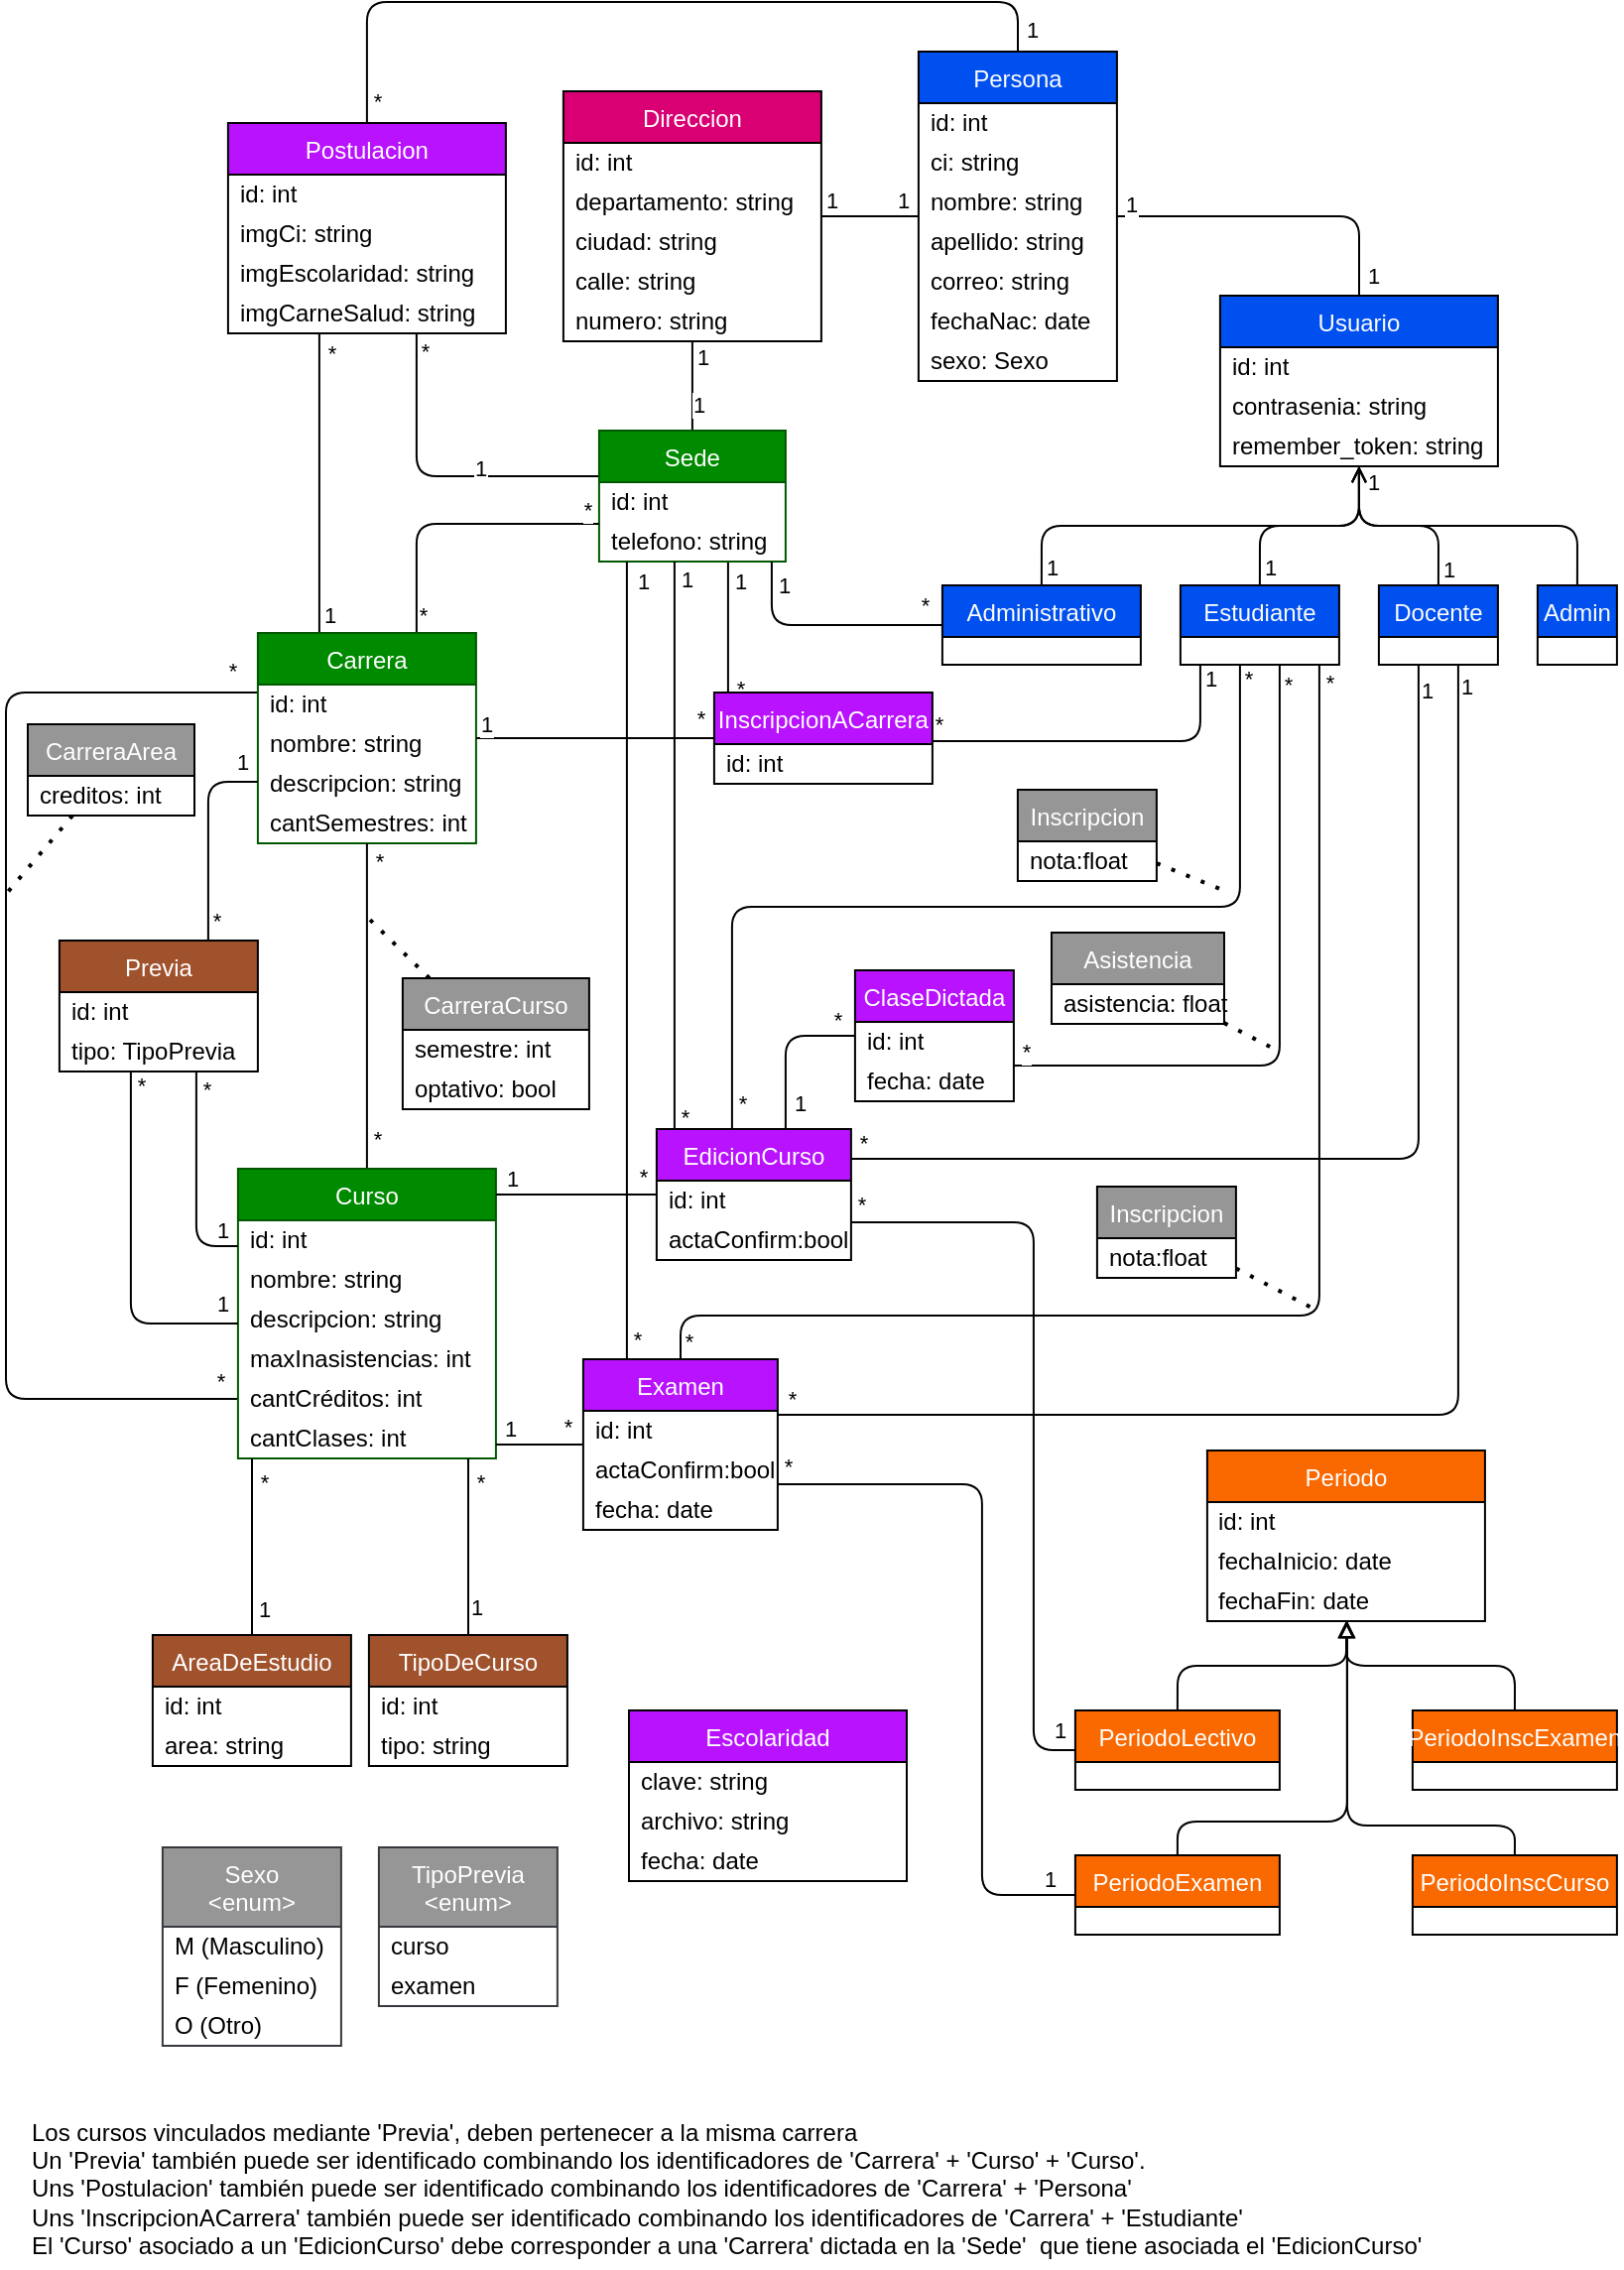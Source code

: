 <mxfile version="13.10.4" type="device"><diagram id="BqwUHiLyTWp_PP1M0yK2" name="Page-1"><mxGraphModel dx="769" dy="453" grid="0" gridSize="10" guides="1" tooltips="1" connect="1" arrows="1" fold="1" page="1" pageScale="1" pageWidth="827" pageHeight="1169" math="0" shadow="0"><root><mxCell id="0"/><mxCell id="1" parent="0"/><mxCell id="vFumRAWOFYxVCUPN-9n4-55" style="edgeStyle=orthogonalEdgeStyle;rounded=1;orthogonalLoop=1;jettySize=auto;html=1;endArrow=none;endFill=0;" parent="1" source="vFumRAWOFYxVCUPN-9n4-1" target="vFumRAWOFYxVCUPN-9n4-44" edge="1"><mxGeometry relative="1" as="geometry"><Array as="points"><mxPoint x="688.95" y="119"/></Array></mxGeometry></mxCell><mxCell id="vFumRAWOFYxVCUPN-9n4-56" value="1" style="edgeLabel;html=1;align=center;verticalAlign=middle;resizable=0;points=[];" parent="vFumRAWOFYxVCUPN-9n4-55" vertex="1" connectable="0"><mxGeometry x="0.744" y="-1" relative="1" as="geometry"><mxPoint x="-13.83" y="-5.03" as="offset"/></mxGeometry></mxCell><mxCell id="vFumRAWOFYxVCUPN-9n4-57" value="1" style="edgeLabel;html=1;align=center;verticalAlign=middle;resizable=0;points=[];" parent="vFumRAWOFYxVCUPN-9n4-55" vertex="1" connectable="0"><mxGeometry x="0.152" y="1" relative="1" as="geometry"><mxPoint x="60.17" y="28.97" as="offset"/></mxGeometry></mxCell><mxCell id="vFumRAWOFYxVCUPN-9n4-1" value="Usuario" style="swimlane;fontStyle=0;childLayout=stackLayout;horizontal=1;startSize=26;horizontalStack=0;resizeParent=1;resizeParentMax=0;resizeLast=0;collapsible=1;marginBottom=0;fillColor=#0050EF;fontColor=#FCFCFC;" parent="1" vertex="1"><mxGeometry x="618.95" y="159" width="140" height="86" as="geometry"><mxRectangle x="110" y="70" width="70" height="26" as="alternateBounds"/></mxGeometry></mxCell><mxCell id="vFumRAWOFYxVCUPN-9n4-41" value="id: int" style="text;html=1;align=left;verticalAlign=middle;resizable=0;points=[];autosize=1;spacingLeft=4;spacingTop=2;spacingBottom=2;" parent="vFumRAWOFYxVCUPN-9n4-1" vertex="1"><mxGeometry y="26" width="140" height="20" as="geometry"/></mxCell><mxCell id="vFumRAWOFYxVCUPN-9n4-42" value="contrasenia: string" style="text;html=1;align=left;verticalAlign=middle;resizable=0;points=[];autosize=1;spacingLeft=4;spacingTop=2;spacingBottom=2;" parent="vFumRAWOFYxVCUPN-9n4-1" vertex="1"><mxGeometry y="46" width="140" height="20" as="geometry"/></mxCell><mxCell id="vFumRAWOFYxVCUPN-9n4-43" value="remember_token: string" style="text;html=1;align=left;verticalAlign=middle;resizable=0;points=[];autosize=1;spacingLeft=4;spacingTop=2;spacingBottom=2;" parent="vFumRAWOFYxVCUPN-9n4-1" vertex="1"><mxGeometry y="66" width="140" height="20" as="geometry"/></mxCell><mxCell id="vFumRAWOFYxVCUPN-9n4-12" style="edgeStyle=orthogonalEdgeStyle;rounded=1;orthogonalLoop=1;jettySize=auto;html=1;endArrow=open;endFill=0;exitX=0.5;exitY=0;exitDx=0;exitDy=0;" parent="1" source="vFumRAWOFYxVCUPN-9n4-5" target="vFumRAWOFYxVCUPN-9n4-1" edge="1"><mxGeometry relative="1" as="geometry"><Array as="points"><mxPoint x="528.95" y="275"/><mxPoint x="688.95" y="275"/></Array><mxPoint x="528.95" y="305" as="sourcePoint"/></mxGeometry></mxCell><mxCell id="vFumRAWOFYxVCUPN-9n4-16" value="1" style="edgeLabel;html=1;align=center;verticalAlign=middle;resizable=0;points=[];" parent="vFumRAWOFYxVCUPN-9n4-12" vertex="1" connectable="0"><mxGeometry x="-0.918" y="-1" relative="1" as="geometry"><mxPoint x="4" as="offset"/></mxGeometry></mxCell><mxCell id="vFumRAWOFYxVCUPN-9n4-5" value="Administrativo" style="swimlane;fontStyle=0;childLayout=stackLayout;horizontal=1;startSize=26;horizontalStack=0;resizeParent=1;resizeParentMax=0;resizeLast=0;collapsible=1;marginBottom=0;fillColor=#0050EF;fontColor=#FCFCFC;" parent="1" vertex="1"><mxGeometry x="478.95" y="305" width="100" height="40" as="geometry"><mxRectangle x="110" y="70" width="70" height="26" as="alternateBounds"/></mxGeometry></mxCell><mxCell id="vFumRAWOFYxVCUPN-9n4-13" style="edgeStyle=orthogonalEdgeStyle;rounded=1;orthogonalLoop=1;jettySize=auto;html=1;endArrow=open;endFill=0;exitX=0.5;exitY=0;exitDx=0;exitDy=0;" parent="1" source="vFumRAWOFYxVCUPN-9n4-10" target="vFumRAWOFYxVCUPN-9n4-1" edge="1"><mxGeometry relative="1" as="geometry"><Array as="points"><mxPoint x="638.95" y="275"/><mxPoint x="688.95" y="275"/></Array></mxGeometry></mxCell><mxCell id="vFumRAWOFYxVCUPN-9n4-17" value="1" style="edgeLabel;html=1;align=center;verticalAlign=middle;resizable=0;points=[];" parent="vFumRAWOFYxVCUPN-9n4-13" vertex="1" connectable="0"><mxGeometry x="-0.894" relative="1" as="geometry"><mxPoint x="5" y="-3" as="offset"/></mxGeometry></mxCell><mxCell id="vFumRAWOFYxVCUPN-9n4-9" value="Docente" style="swimlane;fontStyle=0;childLayout=stackLayout;horizontal=1;startSize=26;horizontalStack=0;resizeParent=1;resizeParentMax=0;resizeLast=0;collapsible=1;marginBottom=0;fillColor=#0050EF;fontColor=#FCFCFC;" parent="1" vertex="1"><mxGeometry x="698.95" y="305" width="60" height="40" as="geometry"><mxRectangle x="110" y="70" width="70" height="26" as="alternateBounds"/></mxGeometry></mxCell><mxCell id="vFumRAWOFYxVCUPN-9n4-15" style="edgeStyle=orthogonalEdgeStyle;rounded=1;orthogonalLoop=1;jettySize=auto;html=1;endArrow=open;endFill=0;exitX=0.5;exitY=0;exitDx=0;exitDy=0;" parent="1" source="vFumRAWOFYxVCUPN-9n4-11" target="vFumRAWOFYxVCUPN-9n4-1" edge="1"><mxGeometry relative="1" as="geometry"><Array as="points"><mxPoint x="798.95" y="275"/><mxPoint x="688.95" y="275"/></Array></mxGeometry></mxCell><mxCell id="vFumRAWOFYxVCUPN-9n4-20" value="1" style="edgeLabel;html=1;align=center;verticalAlign=middle;resizable=0;points=[];" parent="vFumRAWOFYxVCUPN-9n4-15" vertex="1" connectable="0"><mxGeometry x="0.962" relative="1" as="geometry"><mxPoint x="7" y="5" as="offset"/></mxGeometry></mxCell><mxCell id="vFumRAWOFYxVCUPN-9n4-11" value="Admin" style="swimlane;fontStyle=0;childLayout=stackLayout;horizontal=1;startSize=26;horizontalStack=0;resizeParent=1;resizeParentMax=0;resizeLast=0;collapsible=1;marginBottom=0;fillColor=#0050EF;fontColor=#FCFCFC;" parent="1" vertex="1"><mxGeometry x="778.95" y="305" width="40" height="40" as="geometry"><mxRectangle x="110" y="70" width="70" height="26" as="alternateBounds"/></mxGeometry></mxCell><mxCell id="vFumRAWOFYxVCUPN-9n4-66" style="edgeStyle=orthogonalEdgeStyle;rounded=1;orthogonalLoop=1;jettySize=auto;html=1;endArrow=none;endFill=0;" parent="1" source="vFumRAWOFYxVCUPN-9n4-44" target="vFumRAWOFYxVCUPN-9n4-58" edge="1"><mxGeometry relative="1" as="geometry"/></mxCell><mxCell id="vFumRAWOFYxVCUPN-9n4-67" value="1" style="edgeLabel;html=1;align=center;verticalAlign=middle;resizable=0;points=[];" parent="vFumRAWOFYxVCUPN-9n4-66" vertex="1" connectable="0"><mxGeometry x="-0.711" y="1" relative="1" as="geometry"><mxPoint x="-1" y="-9" as="offset"/></mxGeometry></mxCell><mxCell id="vFumRAWOFYxVCUPN-9n4-68" value="1" style="edgeLabel;html=1;align=center;verticalAlign=middle;resizable=0;points=[];" parent="vFumRAWOFYxVCUPN-9n4-66" vertex="1" connectable="0"><mxGeometry x="0.718" y="2" relative="1" as="geometry"><mxPoint x="-2" y="-10" as="offset"/></mxGeometry></mxCell><mxCell id="vFumRAWOFYxVCUPN-9n4-75" style="edgeStyle=orthogonalEdgeStyle;rounded=1;orthogonalLoop=1;jettySize=auto;html=1;endArrow=none;endFill=0;" parent="1" source="vFumRAWOFYxVCUPN-9n4-44" target="vFumRAWOFYxVCUPN-9n4-69" edge="1"><mxGeometry relative="1" as="geometry"><Array as="points"><mxPoint x="516.95" y="11"/><mxPoint x="188.95" y="11"/></Array></mxGeometry></mxCell><mxCell id="vFumRAWOFYxVCUPN-9n4-76" value="*" style="edgeLabel;html=1;align=center;verticalAlign=middle;resizable=0;points=[];" parent="vFumRAWOFYxVCUPN-9n4-75" vertex="1" connectable="0"><mxGeometry x="0.714" y="-1" relative="1" as="geometry"><mxPoint x="6.05" y="48.29" as="offset"/></mxGeometry></mxCell><mxCell id="vFumRAWOFYxVCUPN-9n4-77" value="1" style="edgeLabel;html=1;align=center;verticalAlign=middle;resizable=0;points=[];" parent="vFumRAWOFYxVCUPN-9n4-75" vertex="1" connectable="0"><mxGeometry x="-0.682" y="1" relative="1" as="geometry"><mxPoint x="47.71" y="13" as="offset"/></mxGeometry></mxCell><mxCell id="vFumRAWOFYxVCUPN-9n4-44" value="Persona" style="swimlane;fontStyle=0;childLayout=stackLayout;horizontal=1;startSize=26;horizontalStack=0;resizeParent=1;resizeParentMax=0;resizeLast=0;collapsible=1;marginBottom=0;fillColor=#0050EF;fontColor=#FCFCFC;" parent="1" vertex="1"><mxGeometry x="466.95" y="36" width="100" height="166" as="geometry"><mxRectangle x="110" y="70" width="70" height="26" as="alternateBounds"/></mxGeometry></mxCell><mxCell id="vFumRAWOFYxVCUPN-9n4-45" value="id: int" style="text;html=1;align=left;verticalAlign=middle;resizable=0;points=[];autosize=1;spacingLeft=4;spacingTop=2;spacingBottom=2;" parent="vFumRAWOFYxVCUPN-9n4-44" vertex="1"><mxGeometry y="26" width="100" height="20" as="geometry"/></mxCell><mxCell id="vFumRAWOFYxVCUPN-9n4-48" value="ci: string" style="text;html=1;align=left;verticalAlign=middle;resizable=0;points=[];autosize=1;spacingLeft=4;spacingTop=2;spacingBottom=2;" parent="vFumRAWOFYxVCUPN-9n4-44" vertex="1"><mxGeometry y="46" width="100" height="20" as="geometry"/></mxCell><mxCell id="vFumRAWOFYxVCUPN-9n4-49" value="nombre: string" style="text;html=1;align=left;verticalAlign=middle;resizable=0;points=[];autosize=1;spacingLeft=4;spacingTop=2;spacingBottom=2;" parent="vFumRAWOFYxVCUPN-9n4-44" vertex="1"><mxGeometry y="66" width="100" height="20" as="geometry"/></mxCell><mxCell id="vFumRAWOFYxVCUPN-9n4-50" value="apellido: string" style="text;html=1;align=left;verticalAlign=middle;resizable=0;points=[];autosize=1;spacingLeft=4;spacingTop=2;spacingBottom=2;" parent="vFumRAWOFYxVCUPN-9n4-44" vertex="1"><mxGeometry y="86" width="100" height="20" as="geometry"/></mxCell><mxCell id="vFumRAWOFYxVCUPN-9n4-51" value="correo: string" style="text;html=1;align=left;verticalAlign=middle;resizable=0;points=[];autosize=1;spacingLeft=4;spacingTop=2;spacingBottom=2;" parent="vFumRAWOFYxVCUPN-9n4-44" vertex="1"><mxGeometry y="106" width="100" height="20" as="geometry"/></mxCell><mxCell id="vFumRAWOFYxVCUPN-9n4-52" value="fechaNac: date" style="text;html=1;align=left;verticalAlign=middle;resizable=0;points=[];autosize=1;spacingLeft=4;spacingTop=2;spacingBottom=2;" parent="vFumRAWOFYxVCUPN-9n4-44" vertex="1"><mxGeometry y="126" width="100" height="20" as="geometry"/></mxCell><mxCell id="vFumRAWOFYxVCUPN-9n4-53" value="sexo: Sexo" style="text;html=1;align=left;verticalAlign=middle;resizable=0;points=[];autosize=1;spacingLeft=4;spacingTop=2;spacingBottom=2;" parent="vFumRAWOFYxVCUPN-9n4-44" vertex="1"><mxGeometry y="146" width="100" height="20" as="geometry"/></mxCell><mxCell id="vFumRAWOFYxVCUPN-9n4-58" value="Direccion" style="swimlane;fontStyle=0;childLayout=stackLayout;horizontal=1;startSize=26;horizontalStack=0;resizeParent=1;resizeParentMax=0;resizeLast=0;collapsible=1;marginBottom=0;fillColor=#D80073;fontColor=#FFFFFF;" parent="1" vertex="1"><mxGeometry x="287.95" y="56" width="130" height="126" as="geometry"><mxRectangle x="110" y="70" width="70" height="26" as="alternateBounds"/></mxGeometry></mxCell><mxCell id="vFumRAWOFYxVCUPN-9n4-59" value="id: int" style="text;html=1;align=left;verticalAlign=middle;resizable=0;points=[];autosize=1;spacingLeft=4;spacingTop=2;spacingBottom=2;" parent="vFumRAWOFYxVCUPN-9n4-58" vertex="1"><mxGeometry y="26" width="130" height="20" as="geometry"/></mxCell><mxCell id="vFumRAWOFYxVCUPN-9n4-60" value="departamento: string" style="text;html=1;align=left;verticalAlign=middle;resizable=0;points=[];autosize=1;spacingLeft=4;spacingTop=2;spacingBottom=2;" parent="vFumRAWOFYxVCUPN-9n4-58" vertex="1"><mxGeometry y="46" width="130" height="20" as="geometry"/></mxCell><mxCell id="vFumRAWOFYxVCUPN-9n4-61" value="ciudad: string" style="text;html=1;align=left;verticalAlign=middle;resizable=0;points=[];autosize=1;spacingLeft=4;spacingTop=2;spacingBottom=2;" parent="vFumRAWOFYxVCUPN-9n4-58" vertex="1"><mxGeometry y="66" width="130" height="20" as="geometry"/></mxCell><mxCell id="vFumRAWOFYxVCUPN-9n4-62" value="calle: string" style="text;html=1;align=left;verticalAlign=middle;resizable=0;points=[];autosize=1;spacingLeft=4;spacingTop=2;spacingBottom=2;" parent="vFumRAWOFYxVCUPN-9n4-58" vertex="1"><mxGeometry y="86" width="130" height="20" as="geometry"/></mxCell><mxCell id="vFumRAWOFYxVCUPN-9n4-63" value="numero: string" style="text;html=1;align=left;verticalAlign=middle;resizable=0;points=[];autosize=1;spacingLeft=4;spacingTop=2;spacingBottom=2;" parent="vFumRAWOFYxVCUPN-9n4-58" vertex="1"><mxGeometry y="106" width="130" height="20" as="geometry"/></mxCell><mxCell id="vFumRAWOFYxVCUPN-9n4-92" style="edgeStyle=orthogonalEdgeStyle;rounded=1;orthogonalLoop=1;jettySize=auto;html=1;endArrow=none;endFill=0;" parent="1" source="vFumRAWOFYxVCUPN-9n4-69" target="vFumRAWOFYxVCUPN-9n4-83" edge="1"><mxGeometry relative="1" as="geometry"><Array as="points"><mxPoint x="213.95" y="250"/><mxPoint x="352.95" y="250"/></Array><mxPoint x="190.95" y="195" as="sourcePoint"/></mxGeometry></mxCell><mxCell id="vFumRAWOFYxVCUPN-9n4-93" value="*" style="edgeLabel;html=1;align=center;verticalAlign=middle;resizable=0;points=[];" parent="vFumRAWOFYxVCUPN-9n4-92" vertex="1" connectable="0"><mxGeometry x="-0.929" relative="1" as="geometry"><mxPoint x="4" y="2.4" as="offset"/></mxGeometry></mxCell><mxCell id="vFumRAWOFYxVCUPN-9n4-94" value="1" style="edgeLabel;html=1;align=center;verticalAlign=middle;resizable=0;points=[];" parent="vFumRAWOFYxVCUPN-9n4-92" vertex="1" connectable="0"><mxGeometry x="0.957" y="2" relative="1" as="geometry"><mxPoint x="-57" y="-2.2" as="offset"/></mxGeometry></mxCell><mxCell id="vFumRAWOFYxVCUPN-9n4-147" style="edgeStyle=orthogonalEdgeStyle;rounded=1;orthogonalLoop=1;jettySize=auto;html=1;endArrow=none;endFill=0;" parent="1" source="vFumRAWOFYxVCUPN-9n4-69" target="vFumRAWOFYxVCUPN-9n4-139" edge="1"><mxGeometry relative="1" as="geometry"><Array as="points"><mxPoint x="164.95" y="252"/><mxPoint x="164.95" y="252"/></Array><mxPoint x="137.95" y="202" as="sourcePoint"/><mxPoint x="121.95" y="-65" as="targetPoint"/></mxGeometry></mxCell><mxCell id="vFumRAWOFYxVCUPN-9n4-148" value="1" style="edgeLabel;html=1;align=center;verticalAlign=middle;resizable=0;points=[];" parent="vFumRAWOFYxVCUPN-9n4-147" vertex="1" connectable="0"><mxGeometry x="0.96" y="1" relative="1" as="geometry"><mxPoint x="4" y="-6" as="offset"/></mxGeometry></mxCell><mxCell id="vFumRAWOFYxVCUPN-9n4-149" value="*" style="edgeLabel;html=1;align=center;verticalAlign=middle;resizable=0;points=[];" parent="vFumRAWOFYxVCUPN-9n4-147" vertex="1" connectable="0"><mxGeometry x="-0.96" relative="1" as="geometry"><mxPoint x="6.0" y="6.8" as="offset"/></mxGeometry></mxCell><mxCell id="vFumRAWOFYxVCUPN-9n4-69" value="Postulacion" style="swimlane;fontStyle=0;childLayout=stackLayout;horizontal=1;startSize=26;horizontalStack=0;resizeParent=1;resizeParentMax=0;resizeLast=0;collapsible=1;marginBottom=0;fillColor=#B812FF;fontColor=#FFFFFF;" parent="1" vertex="1"><mxGeometry x="118.95" y="72" width="140" height="106" as="geometry"><mxRectangle x="110" y="70" width="70" height="26" as="alternateBounds"/></mxGeometry></mxCell><mxCell id="vFumRAWOFYxVCUPN-9n4-70" value="id: int" style="text;html=1;align=left;verticalAlign=middle;resizable=0;points=[];autosize=1;spacingLeft=4;spacingTop=2;spacingBottom=2;" parent="vFumRAWOFYxVCUPN-9n4-69" vertex="1"><mxGeometry y="26" width="140" height="20" as="geometry"/></mxCell><mxCell id="vFumRAWOFYxVCUPN-9n4-71" value="imgCi: string" style="text;html=1;align=left;verticalAlign=middle;resizable=0;points=[];autosize=1;spacingLeft=4;spacingTop=2;spacingBottom=2;" parent="vFumRAWOFYxVCUPN-9n4-69" vertex="1"><mxGeometry y="46" width="140" height="20" as="geometry"/></mxCell><mxCell id="vFumRAWOFYxVCUPN-9n4-72" value="imgEscolaridad: string" style="text;html=1;align=left;verticalAlign=middle;resizable=0;points=[];autosize=1;spacingLeft=4;spacingTop=2;spacingBottom=2;" parent="vFumRAWOFYxVCUPN-9n4-69" vertex="1"><mxGeometry y="66" width="140" height="20" as="geometry"/></mxCell><mxCell id="vFumRAWOFYxVCUPN-9n4-73" value="imgCarneSalud: string" style="text;html=1;align=left;verticalAlign=middle;resizable=0;points=[];autosize=1;spacingLeft=4;spacingTop=2;spacingBottom=2;" parent="vFumRAWOFYxVCUPN-9n4-69" vertex="1"><mxGeometry y="86" width="140" height="20" as="geometry"/></mxCell><mxCell id="vFumRAWOFYxVCUPN-9n4-79" value="Sexo&#xA;&lt;enum&gt;" style="swimlane;fontStyle=0;childLayout=stackLayout;horizontal=1;startSize=40;horizontalStack=0;resizeParent=1;resizeParentMax=0;resizeLast=0;collapsible=1;marginBottom=0;strokeColor=#36393d;fontColor=#FFFFFF;fillColor=#969696;" parent="1" vertex="1"><mxGeometry x="85.95" y="941" width="90" height="100" as="geometry"><mxRectangle x="110" y="70" width="70" height="26" as="alternateBounds"/></mxGeometry></mxCell><mxCell id="vFumRAWOFYxVCUPN-9n4-80" value="M (Masculino)" style="text;html=1;align=left;verticalAlign=middle;resizable=0;points=[];autosize=1;spacingLeft=4;spacingTop=2;spacingBottom=2;" parent="vFumRAWOFYxVCUPN-9n4-79" vertex="1"><mxGeometry y="40" width="90" height="20" as="geometry"/></mxCell><mxCell id="vFumRAWOFYxVCUPN-9n4-81" value="F (Femenino)" style="text;html=1;align=left;verticalAlign=middle;resizable=0;points=[];autosize=1;spacingLeft=4;spacingTop=2;spacingBottom=2;" parent="vFumRAWOFYxVCUPN-9n4-79" vertex="1"><mxGeometry y="60" width="90" height="20" as="geometry"/></mxCell><mxCell id="vFumRAWOFYxVCUPN-9n4-82" value="O (Otro)" style="text;html=1;align=left;verticalAlign=middle;resizable=0;points=[];autosize=1;spacingLeft=4;spacingTop=2;spacingBottom=2;" parent="vFumRAWOFYxVCUPN-9n4-79" vertex="1"><mxGeometry y="80" width="90" height="20" as="geometry"/></mxCell><mxCell id="vFumRAWOFYxVCUPN-9n4-89" style="edgeStyle=orthogonalEdgeStyle;rounded=1;orthogonalLoop=1;jettySize=auto;html=1;endArrow=none;endFill=0;" parent="1" source="vFumRAWOFYxVCUPN-9n4-83" target="vFumRAWOFYxVCUPN-9n4-58" edge="1"><mxGeometry relative="1" as="geometry"/></mxCell><mxCell id="vFumRAWOFYxVCUPN-9n4-90" value="1" style="edgeLabel;html=1;align=center;verticalAlign=middle;resizable=0;points=[];" parent="vFumRAWOFYxVCUPN-9n4-89" vertex="1" connectable="0"><mxGeometry x="0.738" y="-2" relative="1" as="geometry"><mxPoint x="3" y="1.5" as="offset"/></mxGeometry></mxCell><mxCell id="vFumRAWOFYxVCUPN-9n4-91" value="1" style="edgeLabel;html=1;align=center;verticalAlign=middle;resizable=0;points=[];" parent="vFumRAWOFYxVCUPN-9n4-89" vertex="1" connectable="0"><mxGeometry x="-0.809" y="-2" relative="1" as="geometry"><mxPoint x="1" y="-9" as="offset"/></mxGeometry></mxCell><mxCell id="vFumRAWOFYxVCUPN-9n4-129" style="edgeStyle=orthogonalEdgeStyle;rounded=1;orthogonalLoop=1;jettySize=auto;html=1;endArrow=none;endFill=0;" parent="1" source="vFumRAWOFYxVCUPN-9n4-83" target="vFumRAWOFYxVCUPN-9n4-127" edge="1"><mxGeometry relative="1" as="geometry"><Array as="points"><mxPoint x="370.95" y="310"/><mxPoint x="370.95" y="310"/></Array></mxGeometry></mxCell><mxCell id="vFumRAWOFYxVCUPN-9n4-134" value="1" style="edgeLabel;html=1;align=center;verticalAlign=middle;resizable=0;points=[];" parent="vFumRAWOFYxVCUPN-9n4-129" vertex="1" connectable="0"><mxGeometry x="-0.961" y="-2" relative="1" as="geometry"><mxPoint x="8" y="8.14" as="offset"/></mxGeometry></mxCell><mxCell id="vFumRAWOFYxVCUPN-9n4-135" value="*" style="edgeLabel;html=1;align=center;verticalAlign=middle;resizable=0;points=[];" parent="vFumRAWOFYxVCUPN-9n4-129" vertex="1" connectable="0"><mxGeometry x="0.932" y="-1" relative="1" as="geometry"><mxPoint x="7" y="-0.43" as="offset"/></mxGeometry></mxCell><mxCell id="vFumRAWOFYxVCUPN-9n4-83" value="Sede" style="swimlane;fontStyle=0;childLayout=stackLayout;horizontal=1;startSize=26;horizontalStack=0;resizeParent=1;resizeParentMax=0;resizeLast=0;collapsible=1;marginBottom=0;strokeColor=#005700;fillColor=#008A00;fontColor=#FFFFFF;" parent="1" vertex="1"><mxGeometry x="305.95" y="227" width="94" height="66" as="geometry"><mxRectangle x="110" y="70" width="70" height="26" as="alternateBounds"/></mxGeometry></mxCell><mxCell id="vFumRAWOFYxVCUPN-9n4-84" value="id: int" style="text;html=1;align=left;verticalAlign=middle;resizable=0;points=[];autosize=1;spacingLeft=4;spacingTop=2;spacingBottom=2;" parent="vFumRAWOFYxVCUPN-9n4-83" vertex="1"><mxGeometry y="26" width="94" height="20" as="geometry"/></mxCell><mxCell id="vFumRAWOFYxVCUPN-9n4-85" value="telefono: string" style="text;html=1;align=left;verticalAlign=middle;resizable=0;points=[];autosize=1;spacingLeft=4;spacingTop=2;spacingBottom=2;" parent="vFumRAWOFYxVCUPN-9n4-83" vertex="1"><mxGeometry y="46" width="94" height="20" as="geometry"/></mxCell><mxCell id="vFumRAWOFYxVCUPN-9n4-95" style="edgeStyle=orthogonalEdgeStyle;rounded=1;orthogonalLoop=1;jettySize=auto;html=1;endArrow=none;endFill=0;" parent="1" source="vFumRAWOFYxVCUPN-9n4-83" target="vFumRAWOFYxVCUPN-9n4-5" edge="1"><mxGeometry relative="1" as="geometry"><Array as="points"><mxPoint x="392.95" y="325"/></Array></mxGeometry></mxCell><mxCell id="vFumRAWOFYxVCUPN-9n4-96" value="1" style="edgeLabel;html=1;align=center;verticalAlign=middle;resizable=0;points=[];" parent="vFumRAWOFYxVCUPN-9n4-95" vertex="1" connectable="0"><mxGeometry x="-0.944" y="2" relative="1" as="geometry"><mxPoint x="4" y="8" as="offset"/></mxGeometry></mxCell><mxCell id="vFumRAWOFYxVCUPN-9n4-97" value="*" style="edgeLabel;html=1;align=center;verticalAlign=middle;resizable=0;points=[];" parent="vFumRAWOFYxVCUPN-9n4-95" vertex="1" connectable="0"><mxGeometry x="0.924" y="-2" relative="1" as="geometry"><mxPoint x="-4.29" y="-12" as="offset"/></mxGeometry></mxCell><mxCell id="vFumRAWOFYxVCUPN-9n4-104" value="Periodo" style="swimlane;fontStyle=0;childLayout=stackLayout;horizontal=1;startSize=26;horizontalStack=0;resizeParent=1;resizeParentMax=0;resizeLast=0;collapsible=1;marginBottom=0;fillColor=#FA6800;fontColor=#FFFFFF;" parent="1" vertex="1"><mxGeometry x="612.45" y="741" width="140" height="86" as="geometry"><mxRectangle x="110" y="70" width="70" height="26" as="alternateBounds"/></mxGeometry></mxCell><mxCell id="vFumRAWOFYxVCUPN-9n4-105" value="id: int" style="text;html=1;align=left;verticalAlign=middle;resizable=0;points=[];autosize=1;spacingLeft=4;spacingTop=2;spacingBottom=2;" parent="vFumRAWOFYxVCUPN-9n4-104" vertex="1"><mxGeometry y="26" width="140" height="20" as="geometry"/></mxCell><mxCell id="vFumRAWOFYxVCUPN-9n4-106" value="fechaInicio: date" style="text;html=1;align=left;verticalAlign=middle;resizable=0;points=[];autosize=1;spacingLeft=4;spacingTop=2;spacingBottom=2;" parent="vFumRAWOFYxVCUPN-9n4-104" vertex="1"><mxGeometry y="46" width="140" height="20" as="geometry"/></mxCell><mxCell id="vFumRAWOFYxVCUPN-9n4-107" value="fechaFin: date" style="text;html=1;align=left;verticalAlign=middle;resizable=0;points=[];autosize=1;spacingLeft=4;spacingTop=2;spacingBottom=2;" parent="vFumRAWOFYxVCUPN-9n4-104" vertex="1"><mxGeometry y="66" width="140" height="20" as="geometry"/></mxCell><mxCell id="vFumRAWOFYxVCUPN-9n4-108" style="edgeStyle=orthogonalEdgeStyle;rounded=1;orthogonalLoop=1;jettySize=auto;html=1;endArrow=block;endFill=0;exitX=0.5;exitY=0;exitDx=0;exitDy=0;" parent="1" source="vFumRAWOFYxVCUPN-9n4-110" target="vFumRAWOFYxVCUPN-9n4-104" edge="1"><mxGeometry relative="1" as="geometry"/></mxCell><mxCell id="vFumRAWOFYxVCUPN-9n4-110" value="PeriodoLectivo" style="swimlane;fontStyle=0;childLayout=stackLayout;horizontal=1;startSize=26;horizontalStack=0;resizeParent=1;resizeParentMax=0;resizeLast=0;collapsible=1;marginBottom=0;fillColor=#FA6800;fontColor=#FFFFFF;" parent="1" vertex="1"><mxGeometry x="545.95" y="872" width="103" height="40" as="geometry"><mxRectangle x="110" y="70" width="70" height="26" as="alternateBounds"/></mxGeometry></mxCell><mxCell id="vFumRAWOFYxVCUPN-9n4-111" style="edgeStyle=orthogonalEdgeStyle;rounded=1;orthogonalLoop=1;jettySize=auto;html=1;endArrow=block;endFill=0;exitX=0.5;exitY=0;exitDx=0;exitDy=0;" parent="1" source="vFumRAWOFYxVCUPN-9n4-113" target="vFumRAWOFYxVCUPN-9n4-104" edge="1"><mxGeometry relative="1" as="geometry"><Array as="points"><mxPoint x="597.95" y="928"/><mxPoint x="682.95" y="928"/></Array></mxGeometry></mxCell><mxCell id="vFumRAWOFYxVCUPN-9n4-113" value="PeriodoExamen" style="swimlane;fontStyle=0;childLayout=stackLayout;horizontal=1;startSize=26;horizontalStack=0;resizeParent=1;resizeParentMax=0;resizeLast=0;collapsible=1;marginBottom=0;fillColor=#FA6800;fontColor=#FFFFFF;" parent="1" vertex="1"><mxGeometry x="545.95" y="945" width="103" height="40" as="geometry"><mxRectangle x="110" y="70" width="70" height="26" as="alternateBounds"/></mxGeometry></mxCell><mxCell id="vFumRAWOFYxVCUPN-9n4-114" style="edgeStyle=orthogonalEdgeStyle;rounded=1;orthogonalLoop=1;jettySize=auto;html=1;endArrow=block;endFill=0;exitX=0.5;exitY=0;exitDx=0;exitDy=0;" parent="1" source="vFumRAWOFYxVCUPN-9n4-116" target="vFumRAWOFYxVCUPN-9n4-104" edge="1"><mxGeometry relative="1" as="geometry"><Array as="points"><mxPoint x="767.95" y="930"/><mxPoint x="682.95" y="930"/></Array></mxGeometry></mxCell><mxCell id="vFumRAWOFYxVCUPN-9n4-116" value="PeriodoInscCurso" style="swimlane;fontStyle=0;childLayout=stackLayout;horizontal=1;startSize=26;horizontalStack=0;resizeParent=1;resizeParentMax=0;resizeLast=0;collapsible=1;marginBottom=0;fillColor=#FA6800;fontColor=#FFFFFF;" parent="1" vertex="1"><mxGeometry x="715.95" y="945" width="103" height="40" as="geometry"><mxRectangle x="110" y="70" width="70" height="26" as="alternateBounds"/></mxGeometry></mxCell><mxCell id="vFumRAWOFYxVCUPN-9n4-117" style="edgeStyle=orthogonalEdgeStyle;rounded=1;orthogonalLoop=1;jettySize=auto;html=1;endArrow=block;endFill=0;exitX=0.5;exitY=0;exitDx=0;exitDy=0;" parent="1" source="vFumRAWOFYxVCUPN-9n4-120" target="vFumRAWOFYxVCUPN-9n4-104" edge="1"><mxGeometry relative="1" as="geometry"/></mxCell><mxCell id="vFumRAWOFYxVCUPN-9n4-120" value="PeriodoInscExamen" style="swimlane;fontStyle=0;childLayout=stackLayout;horizontal=1;startSize=26;horizontalStack=0;resizeParent=1;resizeParentMax=0;resizeLast=0;collapsible=1;marginBottom=0;fillColor=#FA6800;fontColor=#FFFFFF;" parent="1" vertex="1"><mxGeometry x="715.95" y="872" width="103" height="40" as="geometry"><mxRectangle x="110" y="70" width="70" height="26" as="alternateBounds"/></mxGeometry></mxCell><mxCell id="vFumRAWOFYxVCUPN-9n4-123" value="Escolaridad" style="swimlane;fontStyle=0;childLayout=stackLayout;horizontal=1;startSize=26;horizontalStack=0;resizeParent=1;resizeParentMax=0;resizeLast=0;collapsible=1;marginBottom=0;fillColor=#B812FF;fontColor=#FFFFFF;" parent="1" vertex="1"><mxGeometry x="321.0" y="872" width="140" height="86" as="geometry"><mxRectangle x="110" y="70" width="70" height="26" as="alternateBounds"/></mxGeometry></mxCell><mxCell id="vFumRAWOFYxVCUPN-9n4-124" value="clave: string" style="text;html=1;align=left;verticalAlign=middle;resizable=0;points=[];autosize=1;spacingLeft=4;spacingTop=2;spacingBottom=2;" parent="vFumRAWOFYxVCUPN-9n4-123" vertex="1"><mxGeometry y="26" width="140" height="20" as="geometry"/></mxCell><mxCell id="vFumRAWOFYxVCUPN-9n4-125" value="&lt;div&gt;archivo: string&lt;/div&gt;" style="text;html=1;align=left;verticalAlign=middle;resizable=0;points=[];autosize=1;spacingLeft=4;spacingTop=2;spacingBottom=2;" parent="vFumRAWOFYxVCUPN-9n4-123" vertex="1"><mxGeometry y="46" width="140" height="20" as="geometry"/></mxCell><mxCell id="vFumRAWOFYxVCUPN-9n4-126" value="fecha: date" style="text;html=1;align=left;verticalAlign=middle;resizable=0;points=[];autosize=1;spacingLeft=4;spacingTop=2;spacingBottom=2;" parent="vFumRAWOFYxVCUPN-9n4-123" vertex="1"><mxGeometry y="66" width="140" height="20" as="geometry"/></mxCell><mxCell id="vFumRAWOFYxVCUPN-9n4-127" value="InscripcionACarrera" style="swimlane;fontStyle=0;childLayout=stackLayout;horizontal=1;startSize=26;horizontalStack=0;resizeParent=1;resizeParentMax=0;resizeLast=0;collapsible=1;marginBottom=0;fillColor=#B812FF;fontColor=#FFFFFF;" parent="1" vertex="1"><mxGeometry x="363.95" y="359" width="110" height="46" as="geometry"><mxRectangle x="110" y="70" width="70" height="26" as="alternateBounds"/></mxGeometry></mxCell><mxCell id="vFumRAWOFYxVCUPN-9n4-138" value="id: int" style="text;html=1;align=left;verticalAlign=middle;resizable=0;points=[];autosize=1;spacingLeft=4;spacingTop=2;spacingBottom=2;" parent="vFumRAWOFYxVCUPN-9n4-127" vertex="1"><mxGeometry y="26" width="110" height="20" as="geometry"/></mxCell><mxCell id="vFumRAWOFYxVCUPN-9n4-133" style="edgeStyle=elbowEdgeStyle;rounded=1;orthogonalLoop=1;jettySize=auto;html=1;endArrow=none;endFill=0;entryX=0.996;entryY=0.532;entryDx=0;entryDy=0;entryPerimeter=0;" parent="1" source="vFumRAWOFYxVCUPN-9n4-10" target="vFumRAWOFYxVCUPN-9n4-127" edge="1"><mxGeometry relative="1" as="geometry"><mxPoint x="348.95" y="427" as="targetPoint"/><Array as="points"><mxPoint x="608.95" y="375"/><mxPoint x="618.95" y="365"/></Array></mxGeometry></mxCell><mxCell id="vFumRAWOFYxVCUPN-9n4-136" value="*" style="edgeLabel;html=1;align=center;verticalAlign=middle;resizable=0;points=[];" parent="vFumRAWOFYxVCUPN-9n4-133" vertex="1" connectable="0"><mxGeometry x="0.956" y="-3" relative="1" as="geometry"><mxPoint x="-1" y="-6" as="offset"/></mxGeometry></mxCell><mxCell id="vFumRAWOFYxVCUPN-9n4-137" value="1" style="edgeLabel;html=1;align=center;verticalAlign=middle;resizable=0;points=[];" parent="vFumRAWOFYxVCUPN-9n4-133" vertex="1" connectable="0"><mxGeometry x="-0.949" y="3" relative="1" as="geometry"><mxPoint x="2" y="2" as="offset"/></mxGeometry></mxCell><mxCell id="vFumRAWOFYxVCUPN-9n4-10" value="Estudiante" style="swimlane;fontStyle=0;childLayout=stackLayout;horizontal=1;startSize=26;horizontalStack=0;resizeParent=1;resizeParentMax=0;resizeLast=0;collapsible=1;marginBottom=0;fillColor=#0050EF;fontColor=#FCFCFC;" parent="1" vertex="1"><mxGeometry x="598.95" y="305" width="80" height="40" as="geometry"><mxRectangle x="110" y="70" width="70" height="26" as="alternateBounds"/></mxGeometry></mxCell><mxCell id="vFumRAWOFYxVCUPN-9n4-130" style="edgeStyle=orthogonalEdgeStyle;rounded=1;orthogonalLoop=1;jettySize=auto;html=1;endArrow=open;endFill=0;exitX=0.5;exitY=0;exitDx=0;exitDy=0;" parent="1" source="vFumRAWOFYxVCUPN-9n4-9" edge="1" target="vFumRAWOFYxVCUPN-9n4-1"><mxGeometry relative="1" as="geometry"><mxPoint x="688.95" y="385" as="sourcePoint"/><mxPoint x="658.95" y="245" as="targetPoint"/><Array as="points"><mxPoint x="728.95" y="275"/><mxPoint x="688.95" y="275"/></Array></mxGeometry></mxCell><mxCell id="vFumRAWOFYxVCUPN-9n4-131" value="1" style="edgeLabel;html=1;align=center;verticalAlign=middle;resizable=0;points=[];" parent="vFumRAWOFYxVCUPN-9n4-130" vertex="1" connectable="0"><mxGeometry x="-0.894" relative="1" as="geometry"><mxPoint x="5" y="-3" as="offset"/></mxGeometry></mxCell><mxCell id="vFumRAWOFYxVCUPN-9n4-144" style="edgeStyle=orthogonalEdgeStyle;rounded=1;orthogonalLoop=1;jettySize=auto;html=1;endArrow=none;endFill=0;" parent="1" source="vFumRAWOFYxVCUPN-9n4-139" target="vFumRAWOFYxVCUPN-9n4-83" edge="1"><mxGeometry relative="1" as="geometry"><Array as="points"><mxPoint x="213.95" y="274"/></Array></mxGeometry></mxCell><mxCell id="vFumRAWOFYxVCUPN-9n4-145" value="*" style="edgeLabel;html=1;align=center;verticalAlign=middle;resizable=0;points=[];" parent="vFumRAWOFYxVCUPN-9n4-144" vertex="1" connectable="0"><mxGeometry x="-0.852" y="-2" relative="1" as="geometry"><mxPoint x="1" y="1.8" as="offset"/></mxGeometry></mxCell><mxCell id="vFumRAWOFYxVCUPN-9n4-146" value="*" style="edgeLabel;html=1;align=center;verticalAlign=middle;resizable=0;points=[];" parent="vFumRAWOFYxVCUPN-9n4-144" vertex="1" connectable="0"><mxGeometry x="0.793" y="-3" relative="1" as="geometry"><mxPoint x="8.67" y="-10" as="offset"/></mxGeometry></mxCell><mxCell id="42t6JQwZphTv48dgC_9m-15" style="edgeStyle=orthogonalEdgeStyle;rounded=1;orthogonalLoop=1;jettySize=auto;html=1;endArrow=none;endFill=0;" parent="1" source="vFumRAWOFYxVCUPN-9n4-139" target="vFumRAWOFYxVCUPN-9n4-153" edge="1"><mxGeometry relative="1" as="geometry"><Array as="points"><mxPoint x="7" y="359"/><mxPoint x="7" y="715"/></Array><mxPoint x="334.95" y="461" as="sourcePoint"/><mxPoint x="-80.05" y="442" as="targetPoint"/></mxGeometry></mxCell><mxCell id="42t6JQwZphTv48dgC_9m-16" value="*" style="edgeLabel;html=1;align=center;verticalAlign=middle;resizable=0;points=[];" parent="42t6JQwZphTv48dgC_9m-15" vertex="1" connectable="0"><mxGeometry x="0.962" relative="1" as="geometry"><mxPoint x="2" y="-9" as="offset"/></mxGeometry></mxCell><mxCell id="42t6JQwZphTv48dgC_9m-18" value="*" style="edgeLabel;html=1;align=center;verticalAlign=middle;resizable=0;points=[];" parent="42t6JQwZphTv48dgC_9m-15" vertex="1" connectable="0"><mxGeometry x="-0.976" relative="1" as="geometry"><mxPoint x="-5.8" y="-11" as="offset"/></mxGeometry></mxCell><mxCell id="vFumRAWOFYxVCUPN-9n4-139" value="Carrera" style="swimlane;fontStyle=0;childLayout=stackLayout;horizontal=1;startSize=26;horizontalStack=0;resizeParent=1;resizeParentMax=0;resizeLast=0;collapsible=1;marginBottom=0;strokeColor=#005700;fillColor=#008A00;fontColor=#FFFFFF;" parent="1" vertex="1"><mxGeometry x="133.95" y="329" width="110" height="106" as="geometry"><mxRectangle x="110" y="70" width="70" height="26" as="alternateBounds"/></mxGeometry></mxCell><mxCell id="vFumRAWOFYxVCUPN-9n4-140" value="id: int" style="text;html=1;align=left;verticalAlign=middle;resizable=0;points=[];autosize=1;spacingLeft=4;spacingTop=2;spacingBottom=2;" parent="vFumRAWOFYxVCUPN-9n4-139" vertex="1"><mxGeometry y="26" width="110" height="20" as="geometry"/></mxCell><mxCell id="vFumRAWOFYxVCUPN-9n4-141" value="nombre: string" style="text;html=1;align=left;verticalAlign=middle;resizable=0;points=[];autosize=1;spacingLeft=4;spacingTop=2;spacingBottom=2;" parent="vFumRAWOFYxVCUPN-9n4-139" vertex="1"><mxGeometry y="46" width="110" height="20" as="geometry"/></mxCell><mxCell id="vFumRAWOFYxVCUPN-9n4-143" value="descripcion: string" style="text;html=1;align=left;verticalAlign=middle;resizable=0;points=[];autosize=1;spacingLeft=4;spacingTop=2;spacingBottom=2;" parent="vFumRAWOFYxVCUPN-9n4-139" vertex="1"><mxGeometry y="66" width="110" height="20" as="geometry"/></mxCell><mxCell id="vFumRAWOFYxVCUPN-9n4-142" value="cantSemestres: int" style="text;html=1;align=left;verticalAlign=middle;resizable=0;points=[];autosize=1;spacingLeft=4;spacingTop=2;spacingBottom=2;" parent="vFumRAWOFYxVCUPN-9n4-139" vertex="1"><mxGeometry y="86" width="110" height="20" as="geometry"/></mxCell><mxCell id="vFumRAWOFYxVCUPN-9n4-150" style="edgeStyle=orthogonalEdgeStyle;rounded=1;orthogonalLoop=1;jettySize=auto;html=1;endArrow=none;endFill=0;" parent="1" source="vFumRAWOFYxVCUPN-9n4-127" target="vFumRAWOFYxVCUPN-9n4-139" edge="1"><mxGeometry relative="1" as="geometry"/></mxCell><mxCell id="vFumRAWOFYxVCUPN-9n4-151" value="1" style="edgeLabel;html=1;align=center;verticalAlign=middle;resizable=0;points=[];" parent="vFumRAWOFYxVCUPN-9n4-150" vertex="1" connectable="0"><mxGeometry x="0.945" y="2" relative="1" as="geometry"><mxPoint x="1.33" y="-9" as="offset"/></mxGeometry></mxCell><mxCell id="vFumRAWOFYxVCUPN-9n4-152" value="*" style="edgeLabel;html=1;align=center;verticalAlign=middle;resizable=0;points=[];" parent="vFumRAWOFYxVCUPN-9n4-150" vertex="1" connectable="0"><mxGeometry x="-0.944" y="1" relative="1" as="geometry"><mxPoint x="-4" y="-11" as="offset"/></mxGeometry></mxCell><mxCell id="vFumRAWOFYxVCUPN-9n4-161" style="edgeStyle=orthogonalEdgeStyle;rounded=1;orthogonalLoop=1;jettySize=auto;html=1;endArrow=none;endFill=0;" parent="1" source="vFumRAWOFYxVCUPN-9n4-153" target="vFumRAWOFYxVCUPN-9n4-139" edge="1"><mxGeometry relative="1" as="geometry"><mxPoint x="-45.05" y="18" as="sourcePoint"/><mxPoint x="38.95" y="19" as="targetPoint"/></mxGeometry></mxCell><mxCell id="vFumRAWOFYxVCUPN-9n4-162" value="*" style="edgeLabel;html=1;align=center;verticalAlign=middle;resizable=0;points=[];" parent="vFumRAWOFYxVCUPN-9n4-161" vertex="1" connectable="0"><mxGeometry x="0.679" y="-1" relative="1" as="geometry"><mxPoint x="5" y="-17.38" as="offset"/></mxGeometry></mxCell><mxCell id="vFumRAWOFYxVCUPN-9n4-163" value="*" style="edgeLabel;html=1;align=center;verticalAlign=middle;resizable=0;points=[];" parent="vFumRAWOFYxVCUPN-9n4-161" vertex="1" connectable="0"><mxGeometry x="-0.764" y="-3" relative="1" as="geometry"><mxPoint x="2" y="4.52" as="offset"/></mxGeometry></mxCell><mxCell id="vFumRAWOFYxVCUPN-9n4-153" value="Curso" style="swimlane;fontStyle=0;childLayout=stackLayout;horizontal=1;startSize=26;horizontalStack=0;resizeParent=1;resizeParentMax=0;resizeLast=0;collapsible=1;marginBottom=0;strokeColor=#005700;fillColor=#008A00;fontColor=#FFFFFF;" parent="1" vertex="1"><mxGeometry x="123.95" y="599" width="130" height="146" as="geometry"><mxRectangle x="110" y="70" width="70" height="26" as="alternateBounds"/></mxGeometry></mxCell><mxCell id="vFumRAWOFYxVCUPN-9n4-154" value="id: int" style="text;html=1;align=left;verticalAlign=middle;resizable=0;points=[];autosize=1;spacingLeft=4;spacingTop=2;spacingBottom=2;" parent="vFumRAWOFYxVCUPN-9n4-153" vertex="1"><mxGeometry y="26" width="130" height="20" as="geometry"/></mxCell><mxCell id="vFumRAWOFYxVCUPN-9n4-155" value="nombre: string" style="text;html=1;align=left;verticalAlign=middle;resizable=0;points=[];autosize=1;spacingLeft=4;spacingTop=2;spacingBottom=2;" parent="vFumRAWOFYxVCUPN-9n4-153" vertex="1"><mxGeometry y="46" width="130" height="20" as="geometry"/></mxCell><mxCell id="vFumRAWOFYxVCUPN-9n4-156" value="descripcion: string" style="text;html=1;align=left;verticalAlign=middle;resizable=0;points=[];autosize=1;spacingLeft=4;spacingTop=2;spacingBottom=2;" parent="vFumRAWOFYxVCUPN-9n4-153" vertex="1"><mxGeometry y="66" width="130" height="20" as="geometry"/></mxCell><mxCell id="vFumRAWOFYxVCUPN-9n4-157" value="maxInasistencias: int" style="text;html=1;align=left;verticalAlign=middle;resizable=0;points=[];autosize=1;spacingLeft=4;spacingTop=2;spacingBottom=2;" parent="vFumRAWOFYxVCUPN-9n4-153" vertex="1"><mxGeometry y="86" width="130" height="20" as="geometry"/></mxCell><mxCell id="vFumRAWOFYxVCUPN-9n4-158" value="cantCréditos: int" style="text;html=1;align=left;verticalAlign=middle;resizable=0;points=[];autosize=1;spacingLeft=4;spacingTop=2;spacingBottom=2;" parent="vFumRAWOFYxVCUPN-9n4-153" vertex="1"><mxGeometry y="106" width="130" height="20" as="geometry"/></mxCell><mxCell id="vFumRAWOFYxVCUPN-9n4-159" value="cantClases: int" style="text;html=1;align=left;verticalAlign=middle;resizable=0;points=[];autosize=1;spacingLeft=4;spacingTop=2;spacingBottom=2;" parent="vFumRAWOFYxVCUPN-9n4-153" vertex="1"><mxGeometry y="126" width="130" height="20" as="geometry"/></mxCell><mxCell id="vFumRAWOFYxVCUPN-9n4-165" value="" style="endArrow=none;dashed=1;html=1;dashPattern=1 3;strokeWidth=2;" parent="1" source="vFumRAWOFYxVCUPN-9n4-167" edge="1"><mxGeometry width="50" height="50" relative="1" as="geometry"><mxPoint x="231.95" y="337" as="sourcePoint"/><mxPoint x="188.95" y="472" as="targetPoint"/></mxGeometry></mxCell><mxCell id="vFumRAWOFYxVCUPN-9n4-167" value="CarreraCurso" style="swimlane;fontStyle=0;childLayout=stackLayout;horizontal=1;startSize=26;horizontalStack=0;resizeParent=1;resizeParentMax=0;resizeLast=0;collapsible=1;marginBottom=0;fillColor=#969696;fontColor=#FFFFFF;" parent="1" vertex="1"><mxGeometry x="206.95" y="503" width="94" height="66" as="geometry"><mxRectangle x="110" y="70" width="70" height="26" as="alternateBounds"/></mxGeometry></mxCell><mxCell id="vFumRAWOFYxVCUPN-9n4-168" value="semestre: int" style="text;html=1;align=left;verticalAlign=middle;resizable=0;points=[];autosize=1;spacingLeft=4;spacingTop=2;spacingBottom=2;" parent="vFumRAWOFYxVCUPN-9n4-167" vertex="1"><mxGeometry y="26" width="94" height="20" as="geometry"/></mxCell><mxCell id="vFumRAWOFYxVCUPN-9n4-169" value="optativo: bool" style="text;html=1;align=left;verticalAlign=middle;resizable=0;points=[];autosize=1;spacingLeft=4;spacingTop=2;spacingBottom=2;" parent="vFumRAWOFYxVCUPN-9n4-167" vertex="1"><mxGeometry y="46" width="94" height="20" as="geometry"/></mxCell><mxCell id="vFumRAWOFYxVCUPN-9n4-180" style="edgeStyle=orthogonalEdgeStyle;rounded=1;orthogonalLoop=1;jettySize=auto;html=1;endArrow=none;endFill=0;" parent="1" source="vFumRAWOFYxVCUPN-9n4-170" target="vFumRAWOFYxVCUPN-9n4-139" edge="1"><mxGeometry relative="1" as="geometry"><Array as="points"><mxPoint x="108.95" y="404"/></Array><mxPoint x="148.95" y="581" as="targetPoint"/></mxGeometry></mxCell><mxCell id="vFumRAWOFYxVCUPN-9n4-181" value="*" style="edgeLabel;html=1;align=center;verticalAlign=middle;resizable=0;points=[];" parent="vFumRAWOFYxVCUPN-9n4-180" vertex="1" connectable="0"><mxGeometry x="-0.922" relative="1" as="geometry"><mxPoint x="4" y="-6.67" as="offset"/></mxGeometry></mxCell><mxCell id="vFumRAWOFYxVCUPN-9n4-184" value="1" style="edgeLabel;html=1;align=center;verticalAlign=middle;resizable=0;points=[];" parent="vFumRAWOFYxVCUPN-9n4-180" vertex="1" connectable="0"><mxGeometry x="0.85" relative="1" as="geometry"><mxPoint y="-10" as="offset"/></mxGeometry></mxCell><mxCell id="vFumRAWOFYxVCUPN-9n4-170" value="Previa" style="swimlane;fontStyle=0;childLayout=stackLayout;horizontal=1;startSize=26;horizontalStack=0;resizeParent=1;resizeParentMax=0;resizeLast=0;collapsible=1;marginBottom=0;fillColor=#A0522D;fontColor=#FFFFFF;" parent="1" vertex="1"><mxGeometry x="33.95" y="484" width="100" height="66" as="geometry"><mxRectangle x="110" y="70" width="70" height="26" as="alternateBounds"/></mxGeometry></mxCell><mxCell id="vFumRAWOFYxVCUPN-9n4-171" value="id: int" style="text;html=1;align=left;verticalAlign=middle;resizable=0;points=[];autosize=1;spacingLeft=4;spacingTop=2;spacingBottom=2;" parent="vFumRAWOFYxVCUPN-9n4-170" vertex="1"><mxGeometry y="26" width="100" height="20" as="geometry"/></mxCell><mxCell id="vFumRAWOFYxVCUPN-9n4-172" value="tipo: TipoPrevia" style="text;html=1;align=left;verticalAlign=middle;resizable=0;points=[];autosize=1;spacingLeft=4;spacingTop=2;spacingBottom=2;" parent="vFumRAWOFYxVCUPN-9n4-170" vertex="1"><mxGeometry y="46" width="100" height="20" as="geometry"/></mxCell><mxCell id="vFumRAWOFYxVCUPN-9n4-173" value="TipoPrevia&#xA;&lt;enum&gt;" style="swimlane;fontStyle=0;childLayout=stackLayout;horizontal=1;startSize=40;horizontalStack=0;resizeParent=1;resizeParentMax=0;resizeLast=0;collapsible=1;marginBottom=0;strokeColor=#36393d;fontColor=#FFFFFF;fillColor=#969696;" parent="1" vertex="1"><mxGeometry x="194.95" y="941" width="90" height="80" as="geometry"><mxRectangle x="110" y="70" width="70" height="26" as="alternateBounds"/></mxGeometry></mxCell><mxCell id="vFumRAWOFYxVCUPN-9n4-174" value="curso" style="text;html=1;align=left;verticalAlign=middle;resizable=0;points=[];autosize=1;spacingLeft=4;spacingTop=2;spacingBottom=2;" parent="vFumRAWOFYxVCUPN-9n4-173" vertex="1"><mxGeometry y="40" width="90" height="20" as="geometry"/></mxCell><mxCell id="vFumRAWOFYxVCUPN-9n4-175" value="examen" style="text;html=1;align=left;verticalAlign=middle;resizable=0;points=[];autosize=1;spacingLeft=4;spacingTop=2;spacingBottom=2;" parent="vFumRAWOFYxVCUPN-9n4-173" vertex="1"><mxGeometry y="60" width="90" height="20" as="geometry"/></mxCell><mxCell id="vFumRAWOFYxVCUPN-9n4-178" style="edgeStyle=orthogonalEdgeStyle;rounded=1;orthogonalLoop=1;jettySize=auto;html=1;endArrow=none;endFill=0;" parent="1" source="vFumRAWOFYxVCUPN-9n4-170" target="vFumRAWOFYxVCUPN-9n4-153" edge="1"><mxGeometry relative="1" as="geometry"><mxPoint x="20.95" y="493" as="sourcePoint"/><Array as="points"><mxPoint x="69.95" y="677"/></Array><mxPoint x="-76.05" y="568" as="targetPoint"/></mxGeometry></mxCell><mxCell id="vFumRAWOFYxVCUPN-9n4-182" value="*" style="edgeLabel;html=1;align=center;verticalAlign=middle;resizable=0;points=[];" parent="vFumRAWOFYxVCUPN-9n4-178" vertex="1" connectable="0"><mxGeometry x="-0.92" relative="1" as="geometry"><mxPoint x="5" y="-0.33" as="offset"/></mxGeometry></mxCell><mxCell id="vFumRAWOFYxVCUPN-9n4-186" value="1" style="edgeLabel;html=1;align=center;verticalAlign=middle;resizable=0;points=[];" parent="vFumRAWOFYxVCUPN-9n4-178" vertex="1" connectable="0"><mxGeometry x="0.904" relative="1" as="geometry"><mxPoint x="-4.441e-16" y="-10" as="offset"/></mxGeometry></mxCell><mxCell id="vFumRAWOFYxVCUPN-9n4-179" value="" style="edgeStyle=orthogonalEdgeStyle;rounded=1;orthogonalLoop=1;jettySize=auto;html=1;endArrow=none;endFill=0;" parent="1" source="vFumRAWOFYxVCUPN-9n4-170" target="vFumRAWOFYxVCUPN-9n4-153" edge="1"><mxGeometry x="0.087" y="-18" relative="1" as="geometry"><mxPoint x="10.95" y="493" as="sourcePoint"/><Array as="points"><mxPoint x="102.95" y="638"/></Array><mxPoint as="offset"/><mxPoint x="-11.05" y="581" as="targetPoint"/></mxGeometry></mxCell><mxCell id="vFumRAWOFYxVCUPN-9n4-183" value="*" style="edgeLabel;html=1;align=center;verticalAlign=middle;resizable=0;points=[];" parent="vFumRAWOFYxVCUPN-9n4-179" vertex="1" connectable="0"><mxGeometry x="-0.857" y="1" relative="1" as="geometry"><mxPoint x="4" y="1" as="offset"/></mxGeometry></mxCell><mxCell id="vFumRAWOFYxVCUPN-9n4-185" value="1" style="edgeLabel;html=1;align=center;verticalAlign=middle;resizable=0;points=[];" parent="vFumRAWOFYxVCUPN-9n4-179" vertex="1" connectable="0"><mxGeometry x="0.831" relative="1" as="geometry"><mxPoint x="0.67" y="-8" as="offset"/></mxGeometry></mxCell><mxCell id="42t6JQwZphTv48dgC_9m-8" style="edgeStyle=orthogonalEdgeStyle;rounded=1;orthogonalLoop=1;jettySize=auto;html=1;endArrow=none;endFill=0;" parent="1" source="42t6JQwZphTv48dgC_9m-2" target="vFumRAWOFYxVCUPN-9n4-153" edge="1"><mxGeometry relative="1" as="geometry"><mxPoint x="-177.05" y="-23" as="targetPoint"/><Array as="points"><mxPoint x="130.95" y="811"/><mxPoint x="130.95" y="811"/></Array></mxGeometry></mxCell><mxCell id="42t6JQwZphTv48dgC_9m-10" value="1" style="edgeLabel;html=1;align=center;verticalAlign=middle;resizable=0;points=[];" parent="42t6JQwZphTv48dgC_9m-8" vertex="1" connectable="0"><mxGeometry x="-0.876" y="1" relative="1" as="geometry"><mxPoint x="7" y="-7.29" as="offset"/></mxGeometry></mxCell><mxCell id="42t6JQwZphTv48dgC_9m-13" value="*" style="edgeLabel;html=1;align=center;verticalAlign=middle;resizable=0;points=[];" parent="42t6JQwZphTv48dgC_9m-8" vertex="1" connectable="0"><mxGeometry x="0.819" y="-1" relative="1" as="geometry"><mxPoint x="5" y="3.95" as="offset"/></mxGeometry></mxCell><mxCell id="42t6JQwZphTv48dgC_9m-2" value="AreaDeEstudio" style="swimlane;fontStyle=0;childLayout=stackLayout;horizontal=1;startSize=26;horizontalStack=0;resizeParent=1;resizeParentMax=0;resizeLast=0;collapsible=1;marginBottom=0;fillColor=#A0522D;fontColor=#FFFFFF;" parent="1" vertex="1"><mxGeometry x="80.95" y="834" width="100" height="66" as="geometry"><mxRectangle x="110" y="70" width="70" height="26" as="alternateBounds"/></mxGeometry></mxCell><mxCell id="42t6JQwZphTv48dgC_9m-3" value="id: int" style="text;html=1;align=left;verticalAlign=middle;resizable=0;points=[];autosize=1;spacingLeft=4;spacingTop=2;spacingBottom=2;" parent="42t6JQwZphTv48dgC_9m-2" vertex="1"><mxGeometry y="26" width="100" height="20" as="geometry"/></mxCell><mxCell id="42t6JQwZphTv48dgC_9m-4" value="area: string" style="text;html=1;align=left;verticalAlign=middle;resizable=0;points=[];autosize=1;spacingLeft=4;spacingTop=2;spacingBottom=2;" parent="42t6JQwZphTv48dgC_9m-2" vertex="1"><mxGeometry y="46" width="100" height="20" as="geometry"/></mxCell><mxCell id="42t6JQwZphTv48dgC_9m-9" style="edgeStyle=orthogonalEdgeStyle;rounded=1;orthogonalLoop=1;jettySize=auto;html=1;endArrow=none;endFill=0;" parent="1" source="42t6JQwZphTv48dgC_9m-5" target="vFumRAWOFYxVCUPN-9n4-153" edge="1"><mxGeometry relative="1" as="geometry"><Array as="points"><mxPoint x="239.95" y="802"/><mxPoint x="239.95" y="802"/></Array></mxGeometry></mxCell><mxCell id="42t6JQwZphTv48dgC_9m-11" value="1" style="edgeLabel;html=1;align=center;verticalAlign=middle;resizable=0;points=[];" parent="42t6JQwZphTv48dgC_9m-9" vertex="1" connectable="0"><mxGeometry x="-0.867" relative="1" as="geometry"><mxPoint x="4" y="-8.29" as="offset"/></mxGeometry></mxCell><mxCell id="42t6JQwZphTv48dgC_9m-12" value="*" style="edgeLabel;html=1;align=center;verticalAlign=middle;resizable=0;points=[];" parent="42t6JQwZphTv48dgC_9m-9" vertex="1" connectable="0"><mxGeometry x="0.848" y="-1" relative="1" as="geometry"><mxPoint x="5" y="4.38" as="offset"/></mxGeometry></mxCell><mxCell id="42t6JQwZphTv48dgC_9m-5" value="TipoDeCurso" style="swimlane;fontStyle=0;childLayout=stackLayout;horizontal=1;startSize=26;horizontalStack=0;resizeParent=1;resizeParentMax=0;resizeLast=0;collapsible=1;marginBottom=0;fillColor=#A0522D;fontColor=#FFFFFF;" parent="1" vertex="1"><mxGeometry x="189.95" y="834" width="100" height="66" as="geometry"><mxRectangle x="110" y="70" width="70" height="26" as="alternateBounds"/></mxGeometry></mxCell><mxCell id="42t6JQwZphTv48dgC_9m-6" value="id: int" style="text;html=1;align=left;verticalAlign=middle;resizable=0;points=[];autosize=1;spacingLeft=4;spacingTop=2;spacingBottom=2;" parent="42t6JQwZphTv48dgC_9m-5" vertex="1"><mxGeometry y="26" width="100" height="20" as="geometry"/></mxCell><mxCell id="42t6JQwZphTv48dgC_9m-7" value="tipo: string" style="text;html=1;align=left;verticalAlign=middle;resizable=0;points=[];autosize=1;spacingLeft=4;spacingTop=2;spacingBottom=2;" parent="42t6JQwZphTv48dgC_9m-5" vertex="1"><mxGeometry y="46" width="100" height="20" as="geometry"/></mxCell><mxCell id="42t6JQwZphTv48dgC_9m-19" value="" style="endArrow=none;dashed=1;html=1;dashPattern=1 3;strokeWidth=2;" parent="1" source="42t6JQwZphTv48dgC_9m-20" edge="1"><mxGeometry width="50" height="50" relative="1" as="geometry"><mxPoint x="119.95" y="79" as="sourcePoint"/><mxPoint x="5" y="463" as="targetPoint"/></mxGeometry></mxCell><mxCell id="42t6JQwZphTv48dgC_9m-20" value="CarreraArea" style="swimlane;fontStyle=0;childLayout=stackLayout;horizontal=1;startSize=26;horizontalStack=0;resizeParent=1;resizeParentMax=0;resizeLast=0;collapsible=1;marginBottom=0;fillColor=#969696;fontColor=#FFFFFF;" parent="1" vertex="1"><mxGeometry x="18" y="375" width="84" height="46" as="geometry"><mxRectangle x="110" y="70" width="70" height="26" as="alternateBounds"/></mxGeometry></mxCell><mxCell id="42t6JQwZphTv48dgC_9m-21" value="creditos: int" style="text;html=1;align=left;verticalAlign=middle;resizable=0;points=[];autosize=1;spacingLeft=4;spacingTop=2;spacingBottom=2;" parent="42t6JQwZphTv48dgC_9m-20" vertex="1"><mxGeometry y="26" width="84" height="20" as="geometry"/></mxCell><mxCell id="42t6JQwZphTv48dgC_9m-25" style="edgeStyle=orthogonalEdgeStyle;rounded=1;orthogonalLoop=1;jettySize=auto;html=1;endArrow=none;endFill=0;" parent="1" source="42t6JQwZphTv48dgC_9m-23" target="vFumRAWOFYxVCUPN-9n4-83" edge="1"><mxGeometry relative="1" as="geometry"><Array as="points"><mxPoint x="343.95" y="474"/><mxPoint x="343.95" y="474"/></Array></mxGeometry></mxCell><mxCell id="42t6JQwZphTv48dgC_9m-26" value="*" style="edgeLabel;html=1;align=center;verticalAlign=middle;resizable=0;points=[];" parent="42t6JQwZphTv48dgC_9m-25" vertex="1" connectable="0"><mxGeometry x="-0.946" relative="1" as="geometry"><mxPoint x="5" y="1" as="offset"/></mxGeometry></mxCell><mxCell id="42t6JQwZphTv48dgC_9m-27" value="1" style="edgeLabel;html=1;align=center;verticalAlign=middle;resizable=0;points=[];" parent="42t6JQwZphTv48dgC_9m-25" vertex="1" connectable="0"><mxGeometry x="0.928" y="-1" relative="1" as="geometry"><mxPoint x="5" y="-2" as="offset"/></mxGeometry></mxCell><mxCell id="42t6JQwZphTv48dgC_9m-28" style="edgeStyle=orthogonalEdgeStyle;rounded=1;orthogonalLoop=1;jettySize=auto;html=1;endArrow=none;endFill=0;" parent="1" source="42t6JQwZphTv48dgC_9m-23" target="vFumRAWOFYxVCUPN-9n4-153" edge="1"><mxGeometry relative="1" as="geometry"><mxPoint x="303.95" y="600" as="sourcePoint"/><Array as="points"><mxPoint x="255.95" y="612"/><mxPoint x="255.95" y="612"/></Array></mxGeometry></mxCell><mxCell id="42t6JQwZphTv48dgC_9m-29" value="1" style="edgeLabel;html=1;align=center;verticalAlign=middle;resizable=0;points=[];" parent="42t6JQwZphTv48dgC_9m-28" vertex="1" connectable="0"><mxGeometry x="0.961" relative="1" as="geometry"><mxPoint x="6.26" y="-8" as="offset"/></mxGeometry></mxCell><mxCell id="42t6JQwZphTv48dgC_9m-30" value="*" style="edgeLabel;html=1;align=center;verticalAlign=middle;resizable=0;points=[];" parent="42t6JQwZphTv48dgC_9m-28" vertex="1" connectable="0"><mxGeometry x="-0.922" y="1" relative="1" as="geometry"><mxPoint x="-4.21" y="-10" as="offset"/></mxGeometry></mxCell><mxCell id="42t6JQwZphTv48dgC_9m-31" style="edgeStyle=orthogonalEdgeStyle;rounded=1;orthogonalLoop=1;jettySize=auto;html=1;endArrow=none;endFill=0;" parent="1" source="42t6JQwZphTv48dgC_9m-23" target="vFumRAWOFYxVCUPN-9n4-110" edge="1"><mxGeometry relative="1" as="geometry"><mxPoint x="768.95" y="478" as="targetPoint"/><Array as="points"><mxPoint x="524.95" y="626"/><mxPoint x="524.95" y="892"/></Array></mxGeometry></mxCell><mxCell id="42t6JQwZphTv48dgC_9m-32" value="*" style="edgeLabel;html=1;align=center;verticalAlign=middle;resizable=0;points=[];" parent="42t6JQwZphTv48dgC_9m-31" vertex="1" connectable="0"><mxGeometry x="-0.952" y="-1" relative="1" as="geometry"><mxPoint x="-4" y="-10" as="offset"/></mxGeometry></mxCell><mxCell id="42t6JQwZphTv48dgC_9m-33" value="1" style="edgeLabel;html=1;align=center;verticalAlign=middle;resizable=0;points=[];" parent="42t6JQwZphTv48dgC_9m-31" vertex="1" connectable="0"><mxGeometry x="0.951" y="-1" relative="1" as="geometry"><mxPoint x="1" y="-11" as="offset"/></mxGeometry></mxCell><mxCell id="42t6JQwZphTv48dgC_9m-35" style="edgeStyle=orthogonalEdgeStyle;rounded=1;orthogonalLoop=1;jettySize=auto;html=1;endArrow=none;endFill=0;" parent="1" source="42t6JQwZphTv48dgC_9m-23" target="vFumRAWOFYxVCUPN-9n4-10" edge="1"><mxGeometry relative="1" as="geometry"><Array as="points"><mxPoint x="372.95" y="467"/><mxPoint x="628.95" y="467"/></Array></mxGeometry></mxCell><mxCell id="42t6JQwZphTv48dgC_9m-36" value="*" style="edgeLabel;html=1;align=center;verticalAlign=middle;resizable=0;points=[];" parent="42t6JQwZphTv48dgC_9m-35" vertex="1" connectable="0"><mxGeometry x="-0.954" y="2" relative="1" as="geometry"><mxPoint x="7" y="-1.48" as="offset"/></mxGeometry></mxCell><mxCell id="42t6JQwZphTv48dgC_9m-37" value="*" style="edgeLabel;html=1;align=center;verticalAlign=middle;resizable=0;points=[];" parent="42t6JQwZphTv48dgC_9m-35" vertex="1" connectable="0"><mxGeometry x="0.963" y="1" relative="1" as="geometry"><mxPoint x="5" y="-2" as="offset"/></mxGeometry></mxCell><mxCell id="42t6JQwZphTv48dgC_9m-41" style="edgeStyle=orthogonalEdgeStyle;rounded=1;orthogonalLoop=1;jettySize=auto;html=1;endArrow=none;endFill=0;" parent="1" source="42t6JQwZphTv48dgC_9m-23" target="vFumRAWOFYxVCUPN-9n4-9" edge="1"><mxGeometry relative="1" as="geometry"><Array as="points"><mxPoint x="718.95" y="594"/></Array></mxGeometry></mxCell><mxCell id="42t6JQwZphTv48dgC_9m-42" value="*" style="edgeLabel;html=1;align=center;verticalAlign=middle;resizable=0;points=[];" parent="42t6JQwZphTv48dgC_9m-41" vertex="1" connectable="0"><mxGeometry x="-0.952" y="1" relative="1" as="geometry"><mxPoint x="-7" y="-7" as="offset"/></mxGeometry></mxCell><mxCell id="42t6JQwZphTv48dgC_9m-43" value="1" style="edgeLabel;html=1;align=center;verticalAlign=middle;resizable=0;points=[];" parent="42t6JQwZphTv48dgC_9m-41" vertex="1" connectable="0"><mxGeometry x="0.95" relative="1" as="geometry"><mxPoint x="4" y="-1" as="offset"/></mxGeometry></mxCell><mxCell id="42t6JQwZphTv48dgC_9m-48" style="edgeStyle=orthogonalEdgeStyle;rounded=1;orthogonalLoop=1;jettySize=auto;html=1;endArrow=none;endFill=0;" parent="1" source="42t6JQwZphTv48dgC_9m-23" target="42t6JQwZphTv48dgC_9m-44" edge="1"><mxGeometry relative="1" as="geometry"><Array as="points"><mxPoint x="399.95" y="532"/></Array><mxPoint x="379.95" y="485" as="targetPoint"/></mxGeometry></mxCell><mxCell id="42t6JQwZphTv48dgC_9m-49" value="1" style="edgeLabel;html=1;align=center;verticalAlign=middle;resizable=0;points=[];" parent="42t6JQwZphTv48dgC_9m-48" vertex="1" connectable="0"><mxGeometry x="-0.913" y="-3" relative="1" as="geometry"><mxPoint x="4" y="-10" as="offset"/></mxGeometry></mxCell><mxCell id="42t6JQwZphTv48dgC_9m-50" value="*" style="edgeLabel;html=1;align=center;verticalAlign=middle;resizable=0;points=[];" parent="42t6JQwZphTv48dgC_9m-48" vertex="1" connectable="0"><mxGeometry x="0.822" relative="1" as="geometry"><mxPoint x="-2" y="-8" as="offset"/></mxGeometry></mxCell><mxCell id="42t6JQwZphTv48dgC_9m-23" value="EdicionCurso" style="swimlane;fontStyle=0;childLayout=stackLayout;horizontal=1;startSize=26;horizontalStack=0;resizeParent=1;resizeParentMax=0;resizeLast=0;collapsible=1;marginBottom=0;fillColor=#B812FF;fontColor=#FFFFFF;" parent="1" vertex="1"><mxGeometry x="334.95" y="579" width="98" height="66" as="geometry"><mxRectangle x="110" y="70" width="70" height="26" as="alternateBounds"/></mxGeometry></mxCell><mxCell id="42t6JQwZphTv48dgC_9m-46" value="id: int" style="text;html=1;align=left;verticalAlign=middle;resizable=0;points=[];autosize=1;spacingLeft=4;spacingTop=2;spacingBottom=2;" parent="42t6JQwZphTv48dgC_9m-23" vertex="1"><mxGeometry y="26" width="98" height="20" as="geometry"/></mxCell><mxCell id="42t6JQwZphTv48dgC_9m-24" value="actaConfirm:bool" style="text;html=1;align=left;verticalAlign=middle;resizable=0;points=[];autosize=1;spacingLeft=4;spacingTop=2;spacingBottom=2;" parent="42t6JQwZphTv48dgC_9m-23" vertex="1"><mxGeometry y="46" width="98" height="20" as="geometry"/></mxCell><mxCell id="42t6JQwZphTv48dgC_9m-38" value="Inscripcion" style="swimlane;fontStyle=0;childLayout=stackLayout;horizontal=1;startSize=26;horizontalStack=0;resizeParent=1;resizeParentMax=0;resizeLast=0;collapsible=1;marginBottom=0;fillColor=#969696;fontColor=#FFFFFF;" parent="1" vertex="1"><mxGeometry x="516.95" y="408" width="70" height="46" as="geometry"><mxRectangle x="110" y="70" width="70" height="26" as="alternateBounds"/></mxGeometry></mxCell><mxCell id="42t6JQwZphTv48dgC_9m-39" value="nota:float" style="text;html=1;align=left;verticalAlign=middle;resizable=0;points=[];autosize=1;spacingLeft=4;spacingTop=2;spacingBottom=2;" parent="42t6JQwZphTv48dgC_9m-38" vertex="1"><mxGeometry y="26" width="70" height="20" as="geometry"/></mxCell><mxCell id="42t6JQwZphTv48dgC_9m-40" value="" style="endArrow=none;dashed=1;html=1;dashPattern=1 3;strokeWidth=2;" parent="1" source="42t6JQwZphTv48dgC_9m-38" edge="1"><mxGeometry width="50" height="50" relative="1" as="geometry"><mxPoint x="528.95" y="455" as="sourcePoint"/><mxPoint x="623.95" y="460" as="targetPoint"/></mxGeometry></mxCell><mxCell id="42t6JQwZphTv48dgC_9m-51" style="edgeStyle=orthogonalEdgeStyle;rounded=1;orthogonalLoop=1;jettySize=auto;html=1;endArrow=none;endFill=0;" parent="1" source="42t6JQwZphTv48dgC_9m-44" target="vFumRAWOFYxVCUPN-9n4-10" edge="1"><mxGeometry relative="1" as="geometry"><Array as="points"><mxPoint x="648.95" y="547"/></Array><mxPoint x="554.95" y="537" as="sourcePoint"/></mxGeometry></mxCell><mxCell id="42t6JQwZphTv48dgC_9m-55" value="*" style="edgeLabel;html=1;align=center;verticalAlign=middle;resizable=0;points=[];" parent="42t6JQwZphTv48dgC_9m-51" vertex="1" connectable="0"><mxGeometry x="-0.952" y="-1" relative="1" as="geometry"><mxPoint x="-2" y="-8" as="offset"/></mxGeometry></mxCell><mxCell id="42t6JQwZphTv48dgC_9m-56" value="*" style="edgeLabel;html=1;align=center;verticalAlign=middle;resizable=0;points=[];" parent="42t6JQwZphTv48dgC_9m-51" vertex="1" connectable="0"><mxGeometry x="0.938" y="-2" relative="1" as="geometry"><mxPoint x="2" y="-1" as="offset"/></mxGeometry></mxCell><mxCell id="42t6JQwZphTv48dgC_9m-44" value="ClaseDictada" style="swimlane;fontStyle=0;childLayout=stackLayout;horizontal=1;startSize=26;horizontalStack=0;resizeParent=1;resizeParentMax=0;resizeLast=0;collapsible=1;marginBottom=0;fillColor=#B812FF;fontColor=#FFFFFF;" parent="1" vertex="1"><mxGeometry x="434.95" y="499" width="80" height="66" as="geometry"><mxRectangle x="110" y="70" width="70" height="26" as="alternateBounds"/></mxGeometry></mxCell><mxCell id="42t6JQwZphTv48dgC_9m-47" value="id: int" style="text;html=1;align=left;verticalAlign=middle;resizable=0;points=[];autosize=1;spacingLeft=4;spacingTop=2;spacingBottom=2;" parent="42t6JQwZphTv48dgC_9m-44" vertex="1"><mxGeometry y="26" width="80" height="20" as="geometry"/></mxCell><mxCell id="42t6JQwZphTv48dgC_9m-45" value="fecha: date" style="text;html=1;align=left;verticalAlign=middle;resizable=0;points=[];autosize=1;spacingLeft=4;spacingTop=2;spacingBottom=2;" parent="42t6JQwZphTv48dgC_9m-44" vertex="1"><mxGeometry y="46" width="80" height="20" as="geometry"/></mxCell><mxCell id="42t6JQwZphTv48dgC_9m-52" value="Asistencia" style="swimlane;fontStyle=0;childLayout=stackLayout;horizontal=1;startSize=26;horizontalStack=0;resizeParent=1;resizeParentMax=0;resizeLast=0;collapsible=1;marginBottom=0;fillColor=#969696;fontColor=#FFFFFF;" parent="1" vertex="1"><mxGeometry x="533.99" y="480" width="87" height="46" as="geometry"><mxRectangle x="110" y="70" width="70" height="26" as="alternateBounds"/></mxGeometry></mxCell><mxCell id="42t6JQwZphTv48dgC_9m-53" value="&lt;div&gt;asistencia: float&lt;/div&gt;" style="text;html=1;align=left;verticalAlign=middle;resizable=0;points=[];autosize=1;spacingLeft=4;spacingTop=2;spacingBottom=2;" parent="42t6JQwZphTv48dgC_9m-52" vertex="1"><mxGeometry y="26" width="87" height="20" as="geometry"/></mxCell><mxCell id="42t6JQwZphTv48dgC_9m-54" value="" style="endArrow=none;dashed=1;html=1;dashPattern=1 3;strokeWidth=2;" parent="1" source="42t6JQwZphTv48dgC_9m-52" edge="1"><mxGeometry width="50" height="50" relative="1" as="geometry"><mxPoint x="578.95" y="525" as="sourcePoint"/><mxPoint x="644.95" y="538" as="targetPoint"/></mxGeometry></mxCell><mxCell id="42t6JQwZphTv48dgC_9m-61" style="edgeStyle=orthogonalEdgeStyle;rounded=1;orthogonalLoop=1;jettySize=auto;html=1;endArrow=none;endFill=0;" parent="1" source="42t6JQwZphTv48dgC_9m-57" target="vFumRAWOFYxVCUPN-9n4-83" edge="1"><mxGeometry relative="1" as="geometry"><Array as="points"><mxPoint x="319.95" y="294"/><mxPoint x="319.95" y="294"/></Array></mxGeometry></mxCell><mxCell id="42t6JQwZphTv48dgC_9m-66" value="*" style="edgeLabel;html=1;align=center;verticalAlign=middle;resizable=0;points=[];" parent="42t6JQwZphTv48dgC_9m-61" vertex="1" connectable="0"><mxGeometry x="-0.957" y="-2" relative="1" as="geometry"><mxPoint x="3" y="-2" as="offset"/></mxGeometry></mxCell><mxCell id="42t6JQwZphTv48dgC_9m-79" value="1" style="edgeLabel;html=1;align=center;verticalAlign=middle;resizable=0;points=[];" parent="42t6JQwZphTv48dgC_9m-61" vertex="1" connectable="0"><mxGeometry x="0.961" y="-2" relative="1" as="geometry"><mxPoint x="6" y="2" as="offset"/></mxGeometry></mxCell><mxCell id="42t6JQwZphTv48dgC_9m-63" style="edgeStyle=orthogonalEdgeStyle;rounded=1;orthogonalLoop=1;jettySize=auto;html=1;endArrow=none;endFill=0;" parent="1" source="42t6JQwZphTv48dgC_9m-57" target="vFumRAWOFYxVCUPN-9n4-153" edge="1"><mxGeometry relative="1" as="geometry"><Array as="points"><mxPoint x="265.95" y="738"/><mxPoint x="265.95" y="738"/></Array><mxPoint x="286.95" y="738" as="sourcePoint"/><mxPoint x="279.95" y="710" as="targetPoint"/></mxGeometry></mxCell><mxCell id="42t6JQwZphTv48dgC_9m-64" value="1" style="edgeLabel;html=1;align=center;verticalAlign=middle;resizable=0;points=[];" parent="42t6JQwZphTv48dgC_9m-63" vertex="1" connectable="0"><mxGeometry x="0.962" y="1" relative="1" as="geometry"><mxPoint x="6" y="-9" as="offset"/></mxGeometry></mxCell><mxCell id="42t6JQwZphTv48dgC_9m-65" value="*" style="edgeLabel;html=1;align=center;verticalAlign=middle;resizable=0;points=[];" parent="42t6JQwZphTv48dgC_9m-63" vertex="1" connectable="0"><mxGeometry x="-0.962" y="-2" relative="1" as="geometry"><mxPoint x="-6.72" y="-7" as="offset"/></mxGeometry></mxCell><mxCell id="42t6JQwZphTv48dgC_9m-67" style="edgeStyle=orthogonalEdgeStyle;rounded=1;orthogonalLoop=1;jettySize=auto;html=1;endArrow=none;endFill=0;" parent="1" source="42t6JQwZphTv48dgC_9m-57" target="vFumRAWOFYxVCUPN-9n4-113" edge="1"><mxGeometry relative="1" as="geometry"><Array as="points"><mxPoint x="498.95" y="758"/><mxPoint x="498.95" y="965"/></Array></mxGeometry></mxCell><mxCell id="42t6JQwZphTv48dgC_9m-68" value="1" style="edgeLabel;html=1;align=center;verticalAlign=middle;resizable=0;points=[];" parent="42t6JQwZphTv48dgC_9m-67" vertex="1" connectable="0"><mxGeometry x="0.947" y="-2" relative="1" as="geometry"><mxPoint x="-4" y="-10" as="offset"/></mxGeometry></mxCell><mxCell id="42t6JQwZphTv48dgC_9m-69" value="*" style="edgeLabel;html=1;align=center;verticalAlign=middle;resizable=0;points=[];" parent="42t6JQwZphTv48dgC_9m-67" vertex="1" connectable="0"><mxGeometry x="-0.969" relative="1" as="geometry"><mxPoint x="-1" y="-9" as="offset"/></mxGeometry></mxCell><mxCell id="42t6JQwZphTv48dgC_9m-70" style="edgeStyle=orthogonalEdgeStyle;rounded=1;orthogonalLoop=1;jettySize=auto;html=1;endArrow=none;endFill=0;" parent="1" source="42t6JQwZphTv48dgC_9m-57" target="vFumRAWOFYxVCUPN-9n4-9" edge="1"><mxGeometry relative="1" as="geometry"><Array as="points"><mxPoint x="738.95" y="723"/></Array></mxGeometry></mxCell><mxCell id="42t6JQwZphTv48dgC_9m-71" value="1" style="edgeLabel;html=1;align=center;verticalAlign=middle;resizable=0;points=[];" parent="42t6JQwZphTv48dgC_9m-70" vertex="1" connectable="0"><mxGeometry x="0.964" y="2" relative="1" as="geometry"><mxPoint x="6" y="-2" as="offset"/></mxGeometry></mxCell><mxCell id="42t6JQwZphTv48dgC_9m-72" value="*" style="edgeLabel;html=1;align=center;verticalAlign=middle;resizable=0;points=[];" parent="42t6JQwZphTv48dgC_9m-70" vertex="1" connectable="0"><mxGeometry x="-0.973" y="3" relative="1" as="geometry"><mxPoint x="-3" y="-5" as="offset"/></mxGeometry></mxCell><mxCell id="42t6JQwZphTv48dgC_9m-73" style="edgeStyle=orthogonalEdgeStyle;rounded=1;orthogonalLoop=1;jettySize=auto;html=1;endArrow=none;endFill=0;" parent="1" source="42t6JQwZphTv48dgC_9m-57" target="vFumRAWOFYxVCUPN-9n4-10" edge="1"><mxGeometry relative="1" as="geometry"><Array as="points"><mxPoint x="668.95" y="673"/></Array></mxGeometry></mxCell><mxCell id="42t6JQwZphTv48dgC_9m-74" value="*" style="edgeLabel;html=1;align=center;verticalAlign=middle;resizable=0;points=[];" parent="42t6JQwZphTv48dgC_9m-73" vertex="1" connectable="0"><mxGeometry x="0.973" y="-1" relative="1" as="geometry"><mxPoint x="4" as="offset"/></mxGeometry></mxCell><mxCell id="42t6JQwZphTv48dgC_9m-75" value="*" style="edgeLabel;html=1;align=center;verticalAlign=middle;resizable=0;points=[];" parent="42t6JQwZphTv48dgC_9m-73" vertex="1" connectable="0"><mxGeometry x="-0.974" y="2" relative="1" as="geometry"><mxPoint x="6" y="-0.33" as="offset"/></mxGeometry></mxCell><mxCell id="42t6JQwZphTv48dgC_9m-57" value="Examen" style="swimlane;fontStyle=0;childLayout=stackLayout;horizontal=1;startSize=26;horizontalStack=0;resizeParent=1;resizeParentMax=0;resizeLast=0;collapsible=1;marginBottom=0;fillColor=#B812FF;fontColor=#FFFFFF;" parent="1" vertex="1"><mxGeometry x="297.95" y="695" width="98" height="86" as="geometry"><mxRectangle x="110" y="70" width="70" height="26" as="alternateBounds"/></mxGeometry></mxCell><mxCell id="42t6JQwZphTv48dgC_9m-58" value="id: int" style="text;html=1;align=left;verticalAlign=middle;resizable=0;points=[];autosize=1;spacingLeft=4;spacingTop=2;spacingBottom=2;" parent="42t6JQwZphTv48dgC_9m-57" vertex="1"><mxGeometry y="26" width="98" height="20" as="geometry"/></mxCell><mxCell id="42t6JQwZphTv48dgC_9m-59" value="actaConfirm:bool" style="text;html=1;align=left;verticalAlign=middle;resizable=0;points=[];autosize=1;spacingLeft=4;spacingTop=2;spacingBottom=2;" parent="42t6JQwZphTv48dgC_9m-57" vertex="1"><mxGeometry y="46" width="98" height="20" as="geometry"/></mxCell><mxCell id="42t6JQwZphTv48dgC_9m-60" value="fecha: date" style="text;html=1;align=left;verticalAlign=middle;resizable=0;points=[];autosize=1;spacingLeft=4;spacingTop=2;spacingBottom=2;" parent="42t6JQwZphTv48dgC_9m-57" vertex="1"><mxGeometry y="66" width="98" height="20" as="geometry"/></mxCell><mxCell id="42t6JQwZphTv48dgC_9m-76" value="Inscripcion" style="swimlane;fontStyle=0;childLayout=stackLayout;horizontal=1;startSize=26;horizontalStack=0;resizeParent=1;resizeParentMax=0;resizeLast=0;collapsible=1;marginBottom=0;fillColor=#969696;fontColor=#FFFFFF;" parent="1" vertex="1"><mxGeometry x="556.95" y="608" width="70" height="46" as="geometry"><mxRectangle x="110" y="70" width="70" height="26" as="alternateBounds"/></mxGeometry></mxCell><mxCell id="42t6JQwZphTv48dgC_9m-77" value="nota:float" style="text;html=1;align=left;verticalAlign=middle;resizable=0;points=[];autosize=1;spacingLeft=4;spacingTop=2;spacingBottom=2;" parent="42t6JQwZphTv48dgC_9m-76" vertex="1"><mxGeometry y="26" width="70" height="20" as="geometry"/></mxCell><mxCell id="42t6JQwZphTv48dgC_9m-78" value="" style="endArrow=none;dashed=1;html=1;dashPattern=1 3;strokeWidth=2;" parent="1" source="42t6JQwZphTv48dgC_9m-76" edge="1"><mxGeometry width="50" height="50" relative="1" as="geometry"><mxPoint x="518.95" y="655" as="sourcePoint"/><mxPoint x="666.95" y="670" as="targetPoint"/></mxGeometry></mxCell><mxCell id="42t6JQwZphTv48dgC_9m-80" value="Los cursos vinculados mediante 'Previa', deben pertenecer a la misma carrera&lt;br&gt;Un 'Previa' también puede ser identificado combinando los identificadores de 'Carrera' + 'Curso' + 'Curso'.&lt;br&gt;Uns 'Postulacion' también puede ser identificado combinando los identificadores de 'Carrera' + 'Persona' &lt;br&gt;Uns 'InscripcionACarrera' también puede ser identificado combinando los identificadores de 'Carrera' + 'Estudiante' &lt;br&gt;El 'Curso' asociado a un 'EdicionCurso' debe corresponder a una 'Carrera' dictada en la 'Sede'&amp;nbsp; que tiene asociada el 'EdicionCurso'" style="text;html=1;align=left;verticalAlign=middle;resizable=0;points=[];autosize=1;" parent="1" vertex="1"><mxGeometry x="18.0" y="1073" width="710" height="80" as="geometry"/></mxCell></root></mxGraphModel></diagram></mxfile>